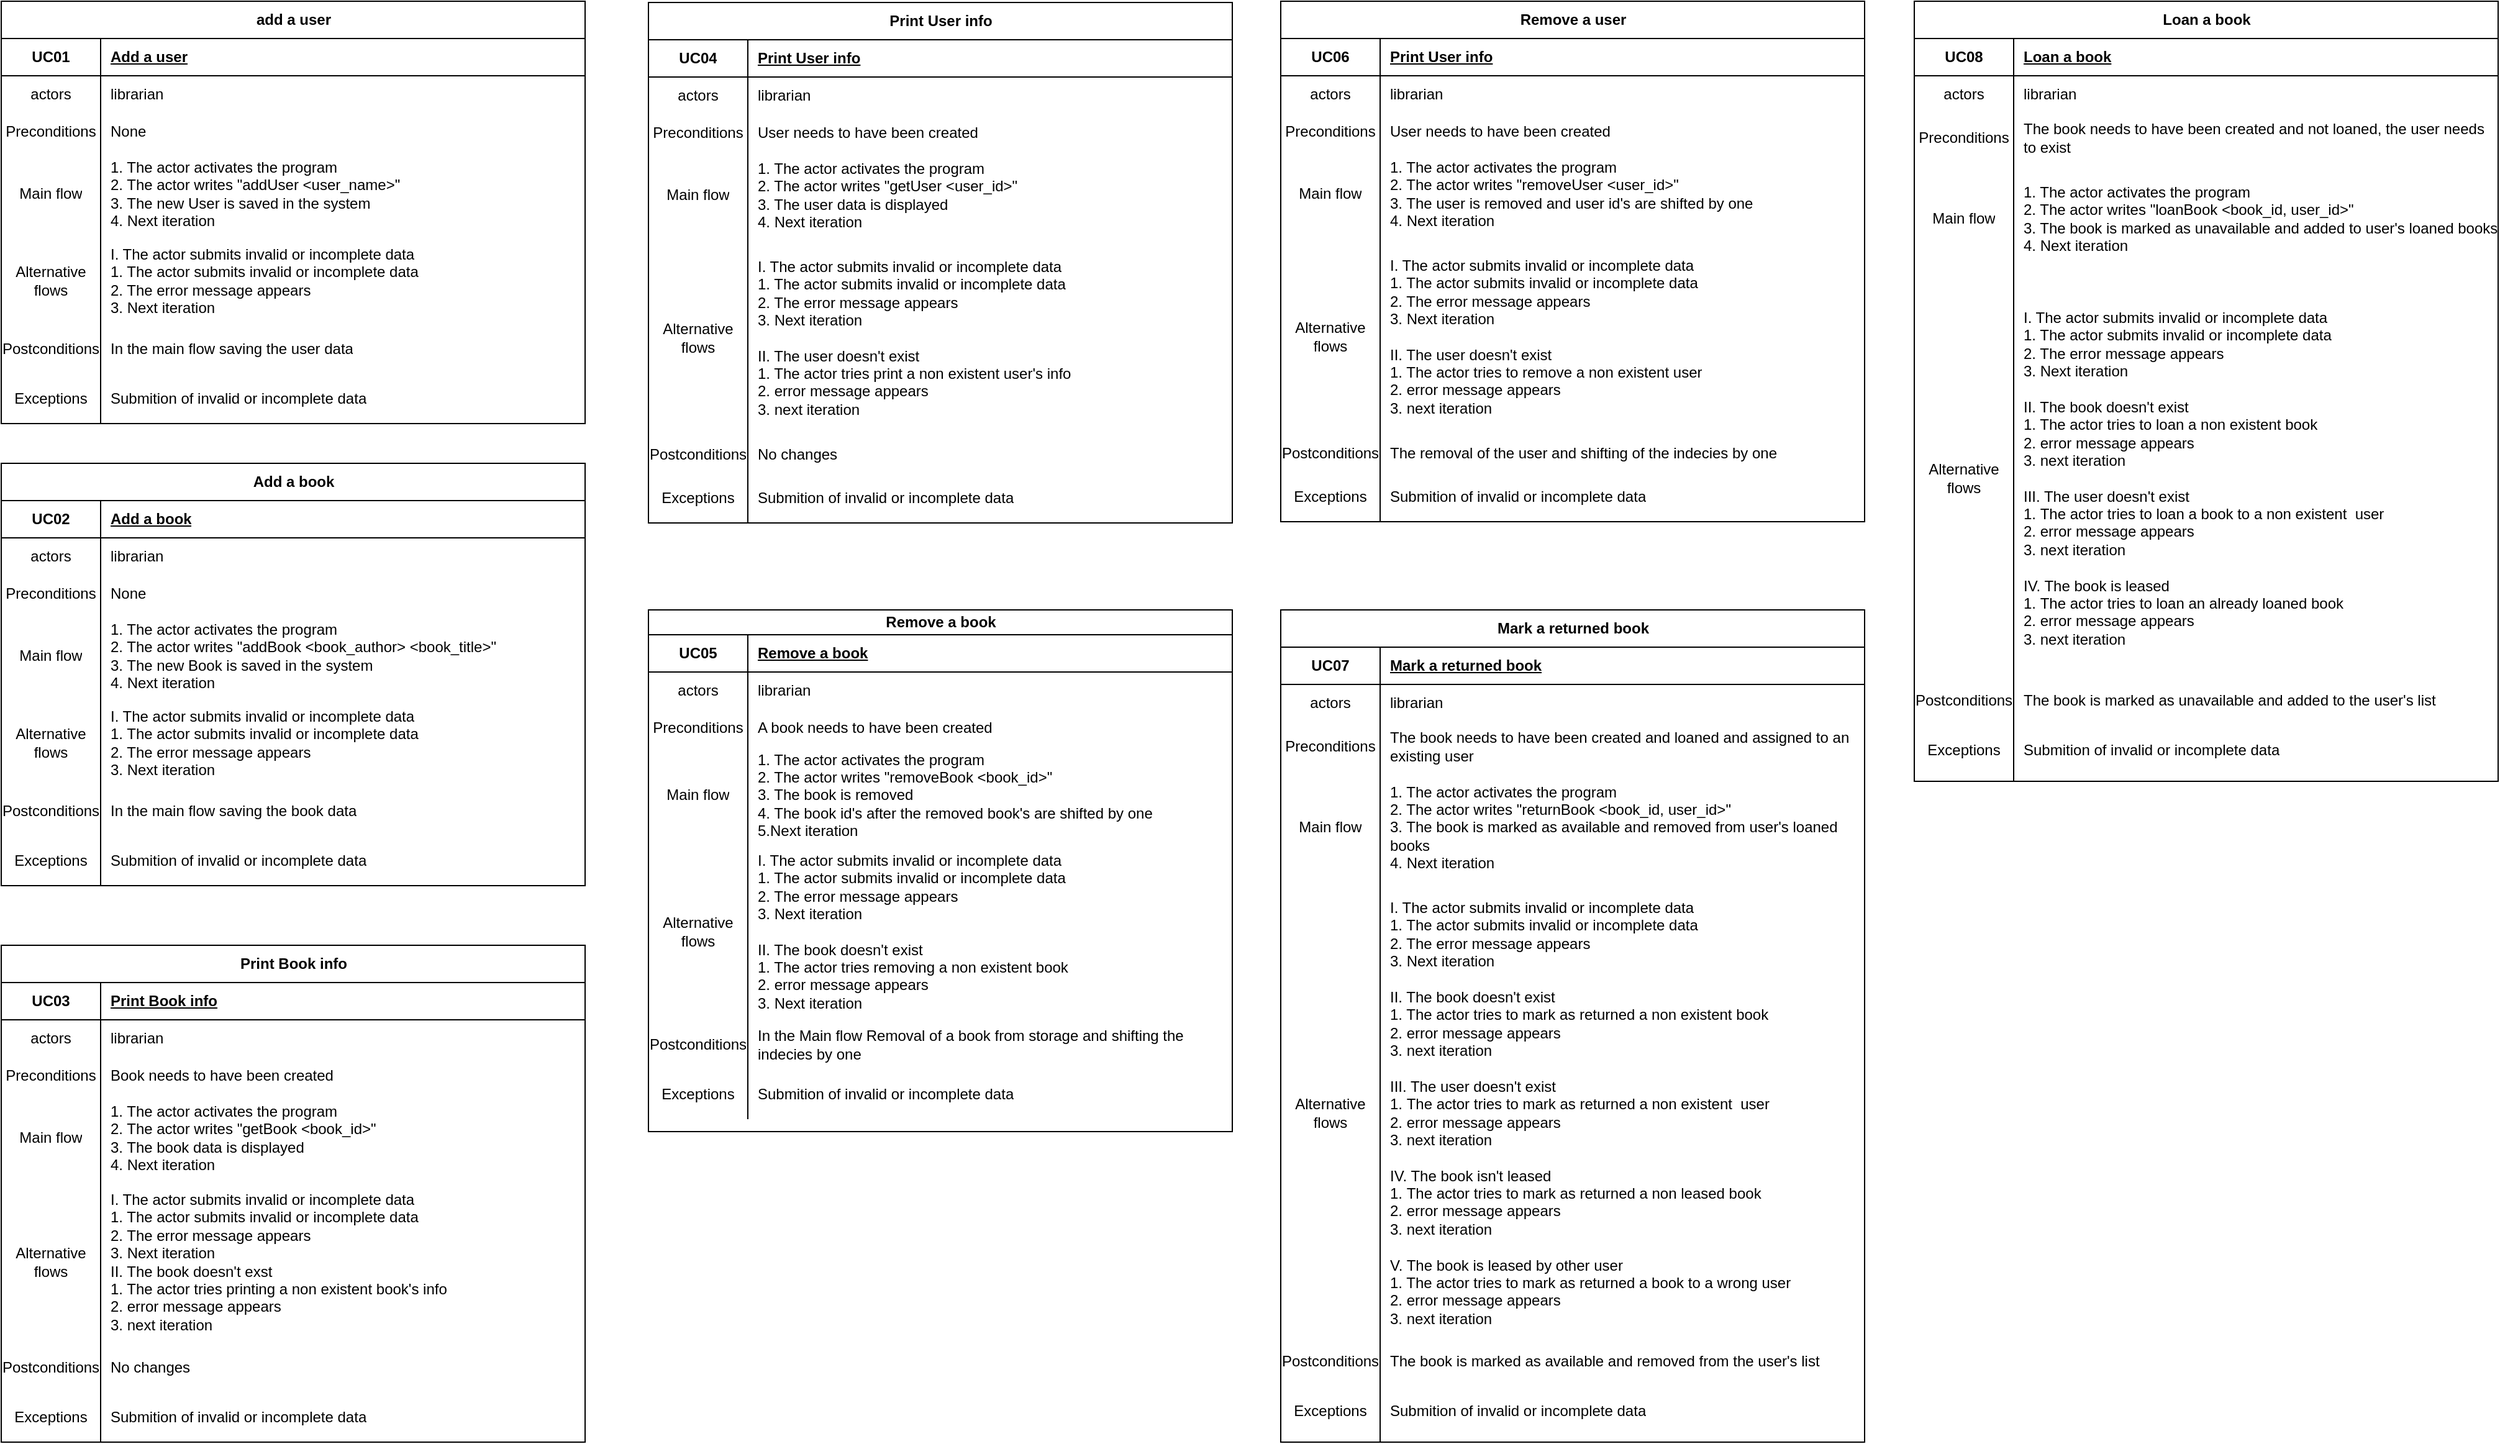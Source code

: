 <mxfile version="24.8.4">
  <diagram name="Strona-1" id="dZ5dVrQwd7zoFNDU2BPB">
    <mxGraphModel dx="1434" dy="828" grid="1" gridSize="10" guides="1" tooltips="1" connect="1" arrows="1" fold="1" page="1" pageScale="1" pageWidth="827" pageHeight="1169" math="0" shadow="0">
      <root>
        <mxCell id="0" />
        <mxCell id="1" parent="0" />
        <mxCell id="3aoIbauwGQhiMYkhEZc1-48" value="add a user" style="shape=table;startSize=30;container=1;collapsible=1;childLayout=tableLayout;fixedRows=1;rowLines=0;fontStyle=1;align=center;resizeLast=1;html=1;" vertex="1" parent="1">
          <mxGeometry x="190" y="10" width="470" height="340" as="geometry" />
        </mxCell>
        <mxCell id="3aoIbauwGQhiMYkhEZc1-49" value="" style="shape=tableRow;horizontal=0;startSize=0;swimlaneHead=0;swimlaneBody=0;fillColor=none;collapsible=0;dropTarget=0;points=[[0,0.5],[1,0.5]];portConstraint=eastwest;top=0;left=0;right=0;bottom=1;" vertex="1" parent="3aoIbauwGQhiMYkhEZc1-48">
          <mxGeometry y="30" width="470" height="30" as="geometry" />
        </mxCell>
        <mxCell id="3aoIbauwGQhiMYkhEZc1-50" value="UC01" style="shape=partialRectangle;connectable=0;fillColor=none;top=0;left=0;bottom=0;right=0;fontStyle=1;overflow=hidden;whiteSpace=wrap;html=1;" vertex="1" parent="3aoIbauwGQhiMYkhEZc1-49">
          <mxGeometry width="80" height="30" as="geometry">
            <mxRectangle width="80" height="30" as="alternateBounds" />
          </mxGeometry>
        </mxCell>
        <mxCell id="3aoIbauwGQhiMYkhEZc1-51" value="Add a user" style="shape=partialRectangle;connectable=0;fillColor=none;top=0;left=0;bottom=0;right=0;align=left;spacingLeft=6;fontStyle=5;overflow=hidden;whiteSpace=wrap;html=1;" vertex="1" parent="3aoIbauwGQhiMYkhEZc1-49">
          <mxGeometry x="80" width="390" height="30" as="geometry">
            <mxRectangle width="390" height="30" as="alternateBounds" />
          </mxGeometry>
        </mxCell>
        <mxCell id="3aoIbauwGQhiMYkhEZc1-52" value="" style="shape=tableRow;horizontal=0;startSize=0;swimlaneHead=0;swimlaneBody=0;fillColor=none;collapsible=0;dropTarget=0;points=[[0,0.5],[1,0.5]];portConstraint=eastwest;top=0;left=0;right=0;bottom=0;" vertex="1" parent="3aoIbauwGQhiMYkhEZc1-48">
          <mxGeometry y="60" width="470" height="30" as="geometry" />
        </mxCell>
        <mxCell id="3aoIbauwGQhiMYkhEZc1-53" value="actors" style="shape=partialRectangle;connectable=0;fillColor=none;top=0;left=0;bottom=0;right=0;editable=1;overflow=hidden;whiteSpace=wrap;html=1;" vertex="1" parent="3aoIbauwGQhiMYkhEZc1-52">
          <mxGeometry width="80" height="30" as="geometry">
            <mxRectangle width="80" height="30" as="alternateBounds" />
          </mxGeometry>
        </mxCell>
        <mxCell id="3aoIbauwGQhiMYkhEZc1-54" value="librarian" style="shape=partialRectangle;connectable=0;fillColor=none;top=0;left=0;bottom=0;right=0;align=left;spacingLeft=6;overflow=hidden;whiteSpace=wrap;html=1;" vertex="1" parent="3aoIbauwGQhiMYkhEZc1-52">
          <mxGeometry x="80" width="390" height="30" as="geometry">
            <mxRectangle width="390" height="30" as="alternateBounds" />
          </mxGeometry>
        </mxCell>
        <mxCell id="3aoIbauwGQhiMYkhEZc1-61" value="" style="shape=tableRow;horizontal=0;startSize=0;swimlaneHead=0;swimlaneBody=0;fillColor=none;collapsible=0;dropTarget=0;points=[[0,0.5],[1,0.5]];portConstraint=eastwest;top=0;left=0;right=0;bottom=0;" vertex="1" parent="3aoIbauwGQhiMYkhEZc1-48">
          <mxGeometry y="90" width="470" height="30" as="geometry" />
        </mxCell>
        <mxCell id="3aoIbauwGQhiMYkhEZc1-62" value="Preconditions" style="shape=partialRectangle;connectable=0;fillColor=none;top=0;left=0;bottom=0;right=0;editable=1;overflow=hidden;whiteSpace=wrap;html=1;" vertex="1" parent="3aoIbauwGQhiMYkhEZc1-61">
          <mxGeometry width="80" height="30" as="geometry">
            <mxRectangle width="80" height="30" as="alternateBounds" />
          </mxGeometry>
        </mxCell>
        <mxCell id="3aoIbauwGQhiMYkhEZc1-63" value="None" style="shape=partialRectangle;connectable=0;fillColor=none;top=0;left=0;bottom=0;right=0;align=left;spacingLeft=6;overflow=hidden;whiteSpace=wrap;html=1;" vertex="1" parent="3aoIbauwGQhiMYkhEZc1-61">
          <mxGeometry x="80" width="390" height="30" as="geometry">
            <mxRectangle width="390" height="30" as="alternateBounds" />
          </mxGeometry>
        </mxCell>
        <mxCell id="3aoIbauwGQhiMYkhEZc1-55" value="" style="shape=tableRow;horizontal=0;startSize=0;swimlaneHead=0;swimlaneBody=0;fillColor=none;collapsible=0;dropTarget=0;points=[[0,0.5],[1,0.5]];portConstraint=eastwest;top=0;left=0;right=0;bottom=0;" vertex="1" parent="3aoIbauwGQhiMYkhEZc1-48">
          <mxGeometry y="120" width="470" height="70" as="geometry" />
        </mxCell>
        <mxCell id="3aoIbauwGQhiMYkhEZc1-56" value="Main flow" style="shape=partialRectangle;connectable=0;fillColor=none;top=0;left=0;bottom=0;right=0;editable=1;overflow=hidden;whiteSpace=wrap;html=1;" vertex="1" parent="3aoIbauwGQhiMYkhEZc1-55">
          <mxGeometry width="80" height="70" as="geometry">
            <mxRectangle width="80" height="70" as="alternateBounds" />
          </mxGeometry>
        </mxCell>
        <mxCell id="3aoIbauwGQhiMYkhEZc1-57" value="1. The actor activates the program&lt;div&gt;2. The actor writes &quot;addUser &amp;lt;user_name&amp;gt;&quot;&lt;/div&gt;&lt;div&gt;3. The new User is saved in the system&lt;/div&gt;&lt;div&gt;4. Next iteration&lt;/div&gt;" style="shape=partialRectangle;connectable=0;fillColor=none;top=0;left=0;bottom=0;right=0;align=left;spacingLeft=6;overflow=hidden;whiteSpace=wrap;html=1;" vertex="1" parent="3aoIbauwGQhiMYkhEZc1-55">
          <mxGeometry x="80" width="390" height="70" as="geometry">
            <mxRectangle width="390" height="70" as="alternateBounds" />
          </mxGeometry>
        </mxCell>
        <mxCell id="3aoIbauwGQhiMYkhEZc1-58" value="" style="shape=tableRow;horizontal=0;startSize=0;swimlaneHead=0;swimlaneBody=0;fillColor=none;collapsible=0;dropTarget=0;points=[[0,0.5],[1,0.5]];portConstraint=eastwest;top=0;left=0;right=0;bottom=0;" vertex="1" parent="3aoIbauwGQhiMYkhEZc1-48">
          <mxGeometry y="190" width="470" height="70" as="geometry" />
        </mxCell>
        <mxCell id="3aoIbauwGQhiMYkhEZc1-59" value="Alternative flows" style="shape=partialRectangle;connectable=0;fillColor=none;top=0;left=0;bottom=0;right=0;editable=1;overflow=hidden;whiteSpace=wrap;html=1;" vertex="1" parent="3aoIbauwGQhiMYkhEZc1-58">
          <mxGeometry width="80" height="70" as="geometry">
            <mxRectangle width="80" height="70" as="alternateBounds" />
          </mxGeometry>
        </mxCell>
        <mxCell id="3aoIbauwGQhiMYkhEZc1-60" value="I. The actor submits invalid or incomplete data&lt;div&gt;1. The actor submits invalid or incomplete data&lt;/div&gt;&lt;div&gt;2. The error message appears&lt;/div&gt;&lt;div&gt;3. Next iteration&lt;/div&gt;" style="shape=partialRectangle;connectable=0;fillColor=none;top=0;left=0;bottom=0;right=0;align=left;spacingLeft=6;overflow=hidden;whiteSpace=wrap;html=1;" vertex="1" parent="3aoIbauwGQhiMYkhEZc1-58">
          <mxGeometry x="80" width="390" height="70" as="geometry">
            <mxRectangle width="390" height="70" as="alternateBounds" />
          </mxGeometry>
        </mxCell>
        <mxCell id="3aoIbauwGQhiMYkhEZc1-64" value="" style="shape=tableRow;horizontal=0;startSize=0;swimlaneHead=0;swimlaneBody=0;fillColor=none;collapsible=0;dropTarget=0;points=[[0,0.5],[1,0.5]];portConstraint=eastwest;top=0;left=0;right=0;bottom=0;" vertex="1" parent="3aoIbauwGQhiMYkhEZc1-48">
          <mxGeometry y="260" width="470" height="40" as="geometry" />
        </mxCell>
        <mxCell id="3aoIbauwGQhiMYkhEZc1-65" value="Postconditions" style="shape=partialRectangle;connectable=0;fillColor=none;top=0;left=0;bottom=0;right=0;editable=1;overflow=hidden;whiteSpace=wrap;html=1;" vertex="1" parent="3aoIbauwGQhiMYkhEZc1-64">
          <mxGeometry width="80" height="40" as="geometry">
            <mxRectangle width="80" height="40" as="alternateBounds" />
          </mxGeometry>
        </mxCell>
        <mxCell id="3aoIbauwGQhiMYkhEZc1-66" value="In the main flow saving the user data" style="shape=partialRectangle;connectable=0;fillColor=none;top=0;left=0;bottom=0;right=0;align=left;spacingLeft=6;overflow=hidden;whiteSpace=wrap;html=1;" vertex="1" parent="3aoIbauwGQhiMYkhEZc1-64">
          <mxGeometry x="80" width="390" height="40" as="geometry">
            <mxRectangle width="390" height="40" as="alternateBounds" />
          </mxGeometry>
        </mxCell>
        <mxCell id="3aoIbauwGQhiMYkhEZc1-67" value="" style="shape=tableRow;horizontal=0;startSize=0;swimlaneHead=0;swimlaneBody=0;fillColor=none;collapsible=0;dropTarget=0;points=[[0,0.5],[1,0.5]];portConstraint=eastwest;top=0;left=0;right=0;bottom=0;" vertex="1" parent="3aoIbauwGQhiMYkhEZc1-48">
          <mxGeometry y="300" width="470" height="40" as="geometry" />
        </mxCell>
        <mxCell id="3aoIbauwGQhiMYkhEZc1-68" value="Exceptions" style="shape=partialRectangle;connectable=0;fillColor=none;top=0;left=0;bottom=0;right=0;editable=1;overflow=hidden;whiteSpace=wrap;html=1;" vertex="1" parent="3aoIbauwGQhiMYkhEZc1-67">
          <mxGeometry width="80" height="40" as="geometry">
            <mxRectangle width="80" height="40" as="alternateBounds" />
          </mxGeometry>
        </mxCell>
        <mxCell id="3aoIbauwGQhiMYkhEZc1-69" value="Submition of invalid or incomplete data" style="shape=partialRectangle;connectable=0;fillColor=none;top=0;left=0;bottom=0;right=0;align=left;spacingLeft=6;overflow=hidden;whiteSpace=wrap;html=1;" vertex="1" parent="3aoIbauwGQhiMYkhEZc1-67">
          <mxGeometry x="80" width="390" height="40" as="geometry">
            <mxRectangle width="390" height="40" as="alternateBounds" />
          </mxGeometry>
        </mxCell>
        <mxCell id="3aoIbauwGQhiMYkhEZc1-70" value="Add a book" style="shape=table;startSize=30;container=1;collapsible=1;childLayout=tableLayout;fixedRows=1;rowLines=0;fontStyle=1;align=center;resizeLast=1;html=1;" vertex="1" parent="1">
          <mxGeometry x="190" y="382" width="470" height="340" as="geometry" />
        </mxCell>
        <mxCell id="3aoIbauwGQhiMYkhEZc1-71" value="" style="shape=tableRow;horizontal=0;startSize=0;swimlaneHead=0;swimlaneBody=0;fillColor=none;collapsible=0;dropTarget=0;points=[[0,0.5],[1,0.5]];portConstraint=eastwest;top=0;left=0;right=0;bottom=1;" vertex="1" parent="3aoIbauwGQhiMYkhEZc1-70">
          <mxGeometry y="30" width="470" height="30" as="geometry" />
        </mxCell>
        <mxCell id="3aoIbauwGQhiMYkhEZc1-72" value="UC02" style="shape=partialRectangle;connectable=0;fillColor=none;top=0;left=0;bottom=0;right=0;fontStyle=1;overflow=hidden;whiteSpace=wrap;html=1;" vertex="1" parent="3aoIbauwGQhiMYkhEZc1-71">
          <mxGeometry width="80" height="30" as="geometry">
            <mxRectangle width="80" height="30" as="alternateBounds" />
          </mxGeometry>
        </mxCell>
        <mxCell id="3aoIbauwGQhiMYkhEZc1-73" value="Add a book" style="shape=partialRectangle;connectable=0;fillColor=none;top=0;left=0;bottom=0;right=0;align=left;spacingLeft=6;fontStyle=5;overflow=hidden;whiteSpace=wrap;html=1;" vertex="1" parent="3aoIbauwGQhiMYkhEZc1-71">
          <mxGeometry x="80" width="390" height="30" as="geometry">
            <mxRectangle width="390" height="30" as="alternateBounds" />
          </mxGeometry>
        </mxCell>
        <mxCell id="3aoIbauwGQhiMYkhEZc1-74" value="" style="shape=tableRow;horizontal=0;startSize=0;swimlaneHead=0;swimlaneBody=0;fillColor=none;collapsible=0;dropTarget=0;points=[[0,0.5],[1,0.5]];portConstraint=eastwest;top=0;left=0;right=0;bottom=0;" vertex="1" parent="3aoIbauwGQhiMYkhEZc1-70">
          <mxGeometry y="60" width="470" height="30" as="geometry" />
        </mxCell>
        <mxCell id="3aoIbauwGQhiMYkhEZc1-75" value="actors" style="shape=partialRectangle;connectable=0;fillColor=none;top=0;left=0;bottom=0;right=0;editable=1;overflow=hidden;whiteSpace=wrap;html=1;" vertex="1" parent="3aoIbauwGQhiMYkhEZc1-74">
          <mxGeometry width="80" height="30" as="geometry">
            <mxRectangle width="80" height="30" as="alternateBounds" />
          </mxGeometry>
        </mxCell>
        <mxCell id="3aoIbauwGQhiMYkhEZc1-76" value="librarian" style="shape=partialRectangle;connectable=0;fillColor=none;top=0;left=0;bottom=0;right=0;align=left;spacingLeft=6;overflow=hidden;whiteSpace=wrap;html=1;" vertex="1" parent="3aoIbauwGQhiMYkhEZc1-74">
          <mxGeometry x="80" width="390" height="30" as="geometry">
            <mxRectangle width="390" height="30" as="alternateBounds" />
          </mxGeometry>
        </mxCell>
        <mxCell id="3aoIbauwGQhiMYkhEZc1-77" value="" style="shape=tableRow;horizontal=0;startSize=0;swimlaneHead=0;swimlaneBody=0;fillColor=none;collapsible=0;dropTarget=0;points=[[0,0.5],[1,0.5]];portConstraint=eastwest;top=0;left=0;right=0;bottom=0;" vertex="1" parent="3aoIbauwGQhiMYkhEZc1-70">
          <mxGeometry y="90" width="470" height="30" as="geometry" />
        </mxCell>
        <mxCell id="3aoIbauwGQhiMYkhEZc1-78" value="Preconditions" style="shape=partialRectangle;connectable=0;fillColor=none;top=0;left=0;bottom=0;right=0;editable=1;overflow=hidden;whiteSpace=wrap;html=1;" vertex="1" parent="3aoIbauwGQhiMYkhEZc1-77">
          <mxGeometry width="80" height="30" as="geometry">
            <mxRectangle width="80" height="30" as="alternateBounds" />
          </mxGeometry>
        </mxCell>
        <mxCell id="3aoIbauwGQhiMYkhEZc1-79" value="None" style="shape=partialRectangle;connectable=0;fillColor=none;top=0;left=0;bottom=0;right=0;align=left;spacingLeft=6;overflow=hidden;whiteSpace=wrap;html=1;" vertex="1" parent="3aoIbauwGQhiMYkhEZc1-77">
          <mxGeometry x="80" width="390" height="30" as="geometry">
            <mxRectangle width="390" height="30" as="alternateBounds" />
          </mxGeometry>
        </mxCell>
        <mxCell id="3aoIbauwGQhiMYkhEZc1-80" value="" style="shape=tableRow;horizontal=0;startSize=0;swimlaneHead=0;swimlaneBody=0;fillColor=none;collapsible=0;dropTarget=0;points=[[0,0.5],[1,0.5]];portConstraint=eastwest;top=0;left=0;right=0;bottom=0;" vertex="1" parent="3aoIbauwGQhiMYkhEZc1-70">
          <mxGeometry y="120" width="470" height="70" as="geometry" />
        </mxCell>
        <mxCell id="3aoIbauwGQhiMYkhEZc1-81" value="Main flow" style="shape=partialRectangle;connectable=0;fillColor=none;top=0;left=0;bottom=0;right=0;editable=1;overflow=hidden;whiteSpace=wrap;html=1;" vertex="1" parent="3aoIbauwGQhiMYkhEZc1-80">
          <mxGeometry width="80" height="70" as="geometry">
            <mxRectangle width="80" height="70" as="alternateBounds" />
          </mxGeometry>
        </mxCell>
        <mxCell id="3aoIbauwGQhiMYkhEZc1-82" value="1. The actor activates the program&lt;div&gt;2. The actor writes &quot;addBook &amp;lt;book_author&amp;gt; &amp;lt;book_title&amp;gt;&quot;&lt;/div&gt;&lt;div&gt;3. The new Book is saved in the system&lt;/div&gt;&lt;div&gt;4. Next iteration&lt;/div&gt;" style="shape=partialRectangle;connectable=0;fillColor=none;top=0;left=0;bottom=0;right=0;align=left;spacingLeft=6;overflow=hidden;whiteSpace=wrap;html=1;" vertex="1" parent="3aoIbauwGQhiMYkhEZc1-80">
          <mxGeometry x="80" width="390" height="70" as="geometry">
            <mxRectangle width="390" height="70" as="alternateBounds" />
          </mxGeometry>
        </mxCell>
        <mxCell id="3aoIbauwGQhiMYkhEZc1-83" value="" style="shape=tableRow;horizontal=0;startSize=0;swimlaneHead=0;swimlaneBody=0;fillColor=none;collapsible=0;dropTarget=0;points=[[0,0.5],[1,0.5]];portConstraint=eastwest;top=0;left=0;right=0;bottom=0;" vertex="1" parent="3aoIbauwGQhiMYkhEZc1-70">
          <mxGeometry y="190" width="470" height="70" as="geometry" />
        </mxCell>
        <mxCell id="3aoIbauwGQhiMYkhEZc1-84" value="Alternative flows" style="shape=partialRectangle;connectable=0;fillColor=none;top=0;left=0;bottom=0;right=0;editable=1;overflow=hidden;whiteSpace=wrap;html=1;" vertex="1" parent="3aoIbauwGQhiMYkhEZc1-83">
          <mxGeometry width="80" height="70" as="geometry">
            <mxRectangle width="80" height="70" as="alternateBounds" />
          </mxGeometry>
        </mxCell>
        <mxCell id="3aoIbauwGQhiMYkhEZc1-85" value="I. The actor submits invalid or incomplete data&lt;div&gt;1. The actor submits invalid or incomplete data&lt;/div&gt;&lt;div&gt;2. The error message appears&lt;/div&gt;&lt;div&gt;3. Next iteration&lt;/div&gt;" style="shape=partialRectangle;connectable=0;fillColor=none;top=0;left=0;bottom=0;right=0;align=left;spacingLeft=6;overflow=hidden;whiteSpace=wrap;html=1;" vertex="1" parent="3aoIbauwGQhiMYkhEZc1-83">
          <mxGeometry x="80" width="390" height="70" as="geometry">
            <mxRectangle width="390" height="70" as="alternateBounds" />
          </mxGeometry>
        </mxCell>
        <mxCell id="3aoIbauwGQhiMYkhEZc1-86" value="" style="shape=tableRow;horizontal=0;startSize=0;swimlaneHead=0;swimlaneBody=0;fillColor=none;collapsible=0;dropTarget=0;points=[[0,0.5],[1,0.5]];portConstraint=eastwest;top=0;left=0;right=0;bottom=0;" vertex="1" parent="3aoIbauwGQhiMYkhEZc1-70">
          <mxGeometry y="260" width="470" height="40" as="geometry" />
        </mxCell>
        <mxCell id="3aoIbauwGQhiMYkhEZc1-87" value="Postconditions" style="shape=partialRectangle;connectable=0;fillColor=none;top=0;left=0;bottom=0;right=0;editable=1;overflow=hidden;whiteSpace=wrap;html=1;" vertex="1" parent="3aoIbauwGQhiMYkhEZc1-86">
          <mxGeometry width="80" height="40" as="geometry">
            <mxRectangle width="80" height="40" as="alternateBounds" />
          </mxGeometry>
        </mxCell>
        <mxCell id="3aoIbauwGQhiMYkhEZc1-88" value="In the main flow saving the book data" style="shape=partialRectangle;connectable=0;fillColor=none;top=0;left=0;bottom=0;right=0;align=left;spacingLeft=6;overflow=hidden;whiteSpace=wrap;html=1;" vertex="1" parent="3aoIbauwGQhiMYkhEZc1-86">
          <mxGeometry x="80" width="390" height="40" as="geometry">
            <mxRectangle width="390" height="40" as="alternateBounds" />
          </mxGeometry>
        </mxCell>
        <mxCell id="3aoIbauwGQhiMYkhEZc1-89" value="" style="shape=tableRow;horizontal=0;startSize=0;swimlaneHead=0;swimlaneBody=0;fillColor=none;collapsible=0;dropTarget=0;points=[[0,0.5],[1,0.5]];portConstraint=eastwest;top=0;left=0;right=0;bottom=0;" vertex="1" parent="3aoIbauwGQhiMYkhEZc1-70">
          <mxGeometry y="300" width="470" height="40" as="geometry" />
        </mxCell>
        <mxCell id="3aoIbauwGQhiMYkhEZc1-90" value="Exceptions" style="shape=partialRectangle;connectable=0;fillColor=none;top=0;left=0;bottom=0;right=0;editable=1;overflow=hidden;whiteSpace=wrap;html=1;" vertex="1" parent="3aoIbauwGQhiMYkhEZc1-89">
          <mxGeometry width="80" height="40" as="geometry">
            <mxRectangle width="80" height="40" as="alternateBounds" />
          </mxGeometry>
        </mxCell>
        <mxCell id="3aoIbauwGQhiMYkhEZc1-91" value="Submition of invalid or incomplete data" style="shape=partialRectangle;connectable=0;fillColor=none;top=0;left=0;bottom=0;right=0;align=left;spacingLeft=6;overflow=hidden;whiteSpace=wrap;html=1;" vertex="1" parent="3aoIbauwGQhiMYkhEZc1-89">
          <mxGeometry x="80" width="390" height="40" as="geometry">
            <mxRectangle width="390" height="40" as="alternateBounds" />
          </mxGeometry>
        </mxCell>
        <mxCell id="3aoIbauwGQhiMYkhEZc1-114" value="Print Book info" style="shape=table;startSize=30;container=1;collapsible=1;childLayout=tableLayout;fixedRows=1;rowLines=0;fontStyle=1;align=center;resizeLast=1;html=1;" vertex="1" parent="1">
          <mxGeometry x="190" y="770" width="470" height="400" as="geometry" />
        </mxCell>
        <mxCell id="3aoIbauwGQhiMYkhEZc1-115" value="" style="shape=tableRow;horizontal=0;startSize=0;swimlaneHead=0;swimlaneBody=0;fillColor=none;collapsible=0;dropTarget=0;points=[[0,0.5],[1,0.5]];portConstraint=eastwest;top=0;left=0;right=0;bottom=1;" vertex="1" parent="3aoIbauwGQhiMYkhEZc1-114">
          <mxGeometry y="30" width="470" height="30" as="geometry" />
        </mxCell>
        <mxCell id="3aoIbauwGQhiMYkhEZc1-116" value="UC03" style="shape=partialRectangle;connectable=0;fillColor=none;top=0;left=0;bottom=0;right=0;fontStyle=1;overflow=hidden;whiteSpace=wrap;html=1;" vertex="1" parent="3aoIbauwGQhiMYkhEZc1-115">
          <mxGeometry width="80" height="30" as="geometry">
            <mxRectangle width="80" height="30" as="alternateBounds" />
          </mxGeometry>
        </mxCell>
        <mxCell id="3aoIbauwGQhiMYkhEZc1-117" value="Print Book info" style="shape=partialRectangle;connectable=0;fillColor=none;top=0;left=0;bottom=0;right=0;align=left;spacingLeft=6;fontStyle=5;overflow=hidden;whiteSpace=wrap;html=1;" vertex="1" parent="3aoIbauwGQhiMYkhEZc1-115">
          <mxGeometry x="80" width="390" height="30" as="geometry">
            <mxRectangle width="390" height="30" as="alternateBounds" />
          </mxGeometry>
        </mxCell>
        <mxCell id="3aoIbauwGQhiMYkhEZc1-118" value="" style="shape=tableRow;horizontal=0;startSize=0;swimlaneHead=0;swimlaneBody=0;fillColor=none;collapsible=0;dropTarget=0;points=[[0,0.5],[1,0.5]];portConstraint=eastwest;top=0;left=0;right=0;bottom=0;" vertex="1" parent="3aoIbauwGQhiMYkhEZc1-114">
          <mxGeometry y="60" width="470" height="30" as="geometry" />
        </mxCell>
        <mxCell id="3aoIbauwGQhiMYkhEZc1-119" value="actors" style="shape=partialRectangle;connectable=0;fillColor=none;top=0;left=0;bottom=0;right=0;editable=1;overflow=hidden;whiteSpace=wrap;html=1;" vertex="1" parent="3aoIbauwGQhiMYkhEZc1-118">
          <mxGeometry width="80" height="30" as="geometry">
            <mxRectangle width="80" height="30" as="alternateBounds" />
          </mxGeometry>
        </mxCell>
        <mxCell id="3aoIbauwGQhiMYkhEZc1-120" value="librarian" style="shape=partialRectangle;connectable=0;fillColor=none;top=0;left=0;bottom=0;right=0;align=left;spacingLeft=6;overflow=hidden;whiteSpace=wrap;html=1;" vertex="1" parent="3aoIbauwGQhiMYkhEZc1-118">
          <mxGeometry x="80" width="390" height="30" as="geometry">
            <mxRectangle width="390" height="30" as="alternateBounds" />
          </mxGeometry>
        </mxCell>
        <mxCell id="3aoIbauwGQhiMYkhEZc1-121" value="" style="shape=tableRow;horizontal=0;startSize=0;swimlaneHead=0;swimlaneBody=0;fillColor=none;collapsible=0;dropTarget=0;points=[[0,0.5],[1,0.5]];portConstraint=eastwest;top=0;left=0;right=0;bottom=0;" vertex="1" parent="3aoIbauwGQhiMYkhEZc1-114">
          <mxGeometry y="90" width="470" height="30" as="geometry" />
        </mxCell>
        <mxCell id="3aoIbauwGQhiMYkhEZc1-122" value="Preconditions" style="shape=partialRectangle;connectable=0;fillColor=none;top=0;left=0;bottom=0;right=0;editable=1;overflow=hidden;whiteSpace=wrap;html=1;" vertex="1" parent="3aoIbauwGQhiMYkhEZc1-121">
          <mxGeometry width="80" height="30" as="geometry">
            <mxRectangle width="80" height="30" as="alternateBounds" />
          </mxGeometry>
        </mxCell>
        <mxCell id="3aoIbauwGQhiMYkhEZc1-123" value="Book needs to have been created" style="shape=partialRectangle;connectable=0;fillColor=none;top=0;left=0;bottom=0;right=0;align=left;spacingLeft=6;overflow=hidden;whiteSpace=wrap;html=1;" vertex="1" parent="3aoIbauwGQhiMYkhEZc1-121">
          <mxGeometry x="80" width="390" height="30" as="geometry">
            <mxRectangle width="390" height="30" as="alternateBounds" />
          </mxGeometry>
        </mxCell>
        <mxCell id="3aoIbauwGQhiMYkhEZc1-124" value="" style="shape=tableRow;horizontal=0;startSize=0;swimlaneHead=0;swimlaneBody=0;fillColor=none;collapsible=0;dropTarget=0;points=[[0,0.5],[1,0.5]];portConstraint=eastwest;top=0;left=0;right=0;bottom=0;" vertex="1" parent="3aoIbauwGQhiMYkhEZc1-114">
          <mxGeometry y="120" width="470" height="70" as="geometry" />
        </mxCell>
        <mxCell id="3aoIbauwGQhiMYkhEZc1-125" value="Main flow" style="shape=partialRectangle;connectable=0;fillColor=none;top=0;left=0;bottom=0;right=0;editable=1;overflow=hidden;whiteSpace=wrap;html=1;" vertex="1" parent="3aoIbauwGQhiMYkhEZc1-124">
          <mxGeometry width="80" height="70" as="geometry">
            <mxRectangle width="80" height="70" as="alternateBounds" />
          </mxGeometry>
        </mxCell>
        <mxCell id="3aoIbauwGQhiMYkhEZc1-126" value="1. The actor activates the program&lt;div&gt;2. The actor writes &quot;getBook &amp;lt;book_id&amp;gt;&quot;&lt;/div&gt;&lt;div&gt;3. The book data is displayed&lt;/div&gt;&lt;div&gt;4. Next iteration&lt;/div&gt;" style="shape=partialRectangle;connectable=0;fillColor=none;top=0;left=0;bottom=0;right=0;align=left;spacingLeft=6;overflow=hidden;whiteSpace=wrap;html=1;" vertex="1" parent="3aoIbauwGQhiMYkhEZc1-124">
          <mxGeometry x="80" width="390" height="70" as="geometry">
            <mxRectangle width="390" height="70" as="alternateBounds" />
          </mxGeometry>
        </mxCell>
        <mxCell id="3aoIbauwGQhiMYkhEZc1-127" value="" style="shape=tableRow;horizontal=0;startSize=0;swimlaneHead=0;swimlaneBody=0;fillColor=none;collapsible=0;dropTarget=0;points=[[0,0.5],[1,0.5]];portConstraint=eastwest;top=0;left=0;right=0;bottom=0;" vertex="1" parent="3aoIbauwGQhiMYkhEZc1-114">
          <mxGeometry y="190" width="470" height="130" as="geometry" />
        </mxCell>
        <mxCell id="3aoIbauwGQhiMYkhEZc1-128" value="Alternative flows" style="shape=partialRectangle;connectable=0;fillColor=none;top=0;left=0;bottom=0;right=0;editable=1;overflow=hidden;whiteSpace=wrap;html=1;" vertex="1" parent="3aoIbauwGQhiMYkhEZc1-127">
          <mxGeometry width="80" height="130" as="geometry">
            <mxRectangle width="80" height="130" as="alternateBounds" />
          </mxGeometry>
        </mxCell>
        <mxCell id="3aoIbauwGQhiMYkhEZc1-129" value="I. The actor submits invalid or incomplete data&lt;div&gt;1. The actor submits invalid or incomplete data&lt;/div&gt;&lt;div&gt;2. The error message appears&lt;/div&gt;&lt;div&gt;3. Next iteration&lt;/div&gt;&lt;div&gt;II. The book doesn&#39;t exst&lt;/div&gt;&lt;div&gt;1. The actor tries printing a non existent book&#39;s info&lt;/div&gt;&lt;div&gt;2. error message appears&lt;/div&gt;&lt;div&gt;3. next iteration&lt;/div&gt;" style="shape=partialRectangle;connectable=0;fillColor=none;top=0;left=0;bottom=0;right=0;align=left;spacingLeft=6;overflow=hidden;whiteSpace=wrap;html=1;" vertex="1" parent="3aoIbauwGQhiMYkhEZc1-127">
          <mxGeometry x="80" width="390" height="130" as="geometry">
            <mxRectangle width="390" height="130" as="alternateBounds" />
          </mxGeometry>
        </mxCell>
        <mxCell id="3aoIbauwGQhiMYkhEZc1-130" value="" style="shape=tableRow;horizontal=0;startSize=0;swimlaneHead=0;swimlaneBody=0;fillColor=none;collapsible=0;dropTarget=0;points=[[0,0.5],[1,0.5]];portConstraint=eastwest;top=0;left=0;right=0;bottom=0;" vertex="1" parent="3aoIbauwGQhiMYkhEZc1-114">
          <mxGeometry y="320" width="470" height="40" as="geometry" />
        </mxCell>
        <mxCell id="3aoIbauwGQhiMYkhEZc1-131" value="Postconditions" style="shape=partialRectangle;connectable=0;fillColor=none;top=0;left=0;bottom=0;right=0;editable=1;overflow=hidden;whiteSpace=wrap;html=1;" vertex="1" parent="3aoIbauwGQhiMYkhEZc1-130">
          <mxGeometry width="80" height="40" as="geometry">
            <mxRectangle width="80" height="40" as="alternateBounds" />
          </mxGeometry>
        </mxCell>
        <mxCell id="3aoIbauwGQhiMYkhEZc1-132" value="No changes" style="shape=partialRectangle;connectable=0;fillColor=none;top=0;left=0;bottom=0;right=0;align=left;spacingLeft=6;overflow=hidden;whiteSpace=wrap;html=1;" vertex="1" parent="3aoIbauwGQhiMYkhEZc1-130">
          <mxGeometry x="80" width="390" height="40" as="geometry">
            <mxRectangle width="390" height="40" as="alternateBounds" />
          </mxGeometry>
        </mxCell>
        <mxCell id="3aoIbauwGQhiMYkhEZc1-133" value="" style="shape=tableRow;horizontal=0;startSize=0;swimlaneHead=0;swimlaneBody=0;fillColor=none;collapsible=0;dropTarget=0;points=[[0,0.5],[1,0.5]];portConstraint=eastwest;top=0;left=0;right=0;bottom=0;" vertex="1" parent="3aoIbauwGQhiMYkhEZc1-114">
          <mxGeometry y="360" width="470" height="40" as="geometry" />
        </mxCell>
        <mxCell id="3aoIbauwGQhiMYkhEZc1-134" value="Exceptions" style="shape=partialRectangle;connectable=0;fillColor=none;top=0;left=0;bottom=0;right=0;editable=1;overflow=hidden;whiteSpace=wrap;html=1;" vertex="1" parent="3aoIbauwGQhiMYkhEZc1-133">
          <mxGeometry width="80" height="40" as="geometry">
            <mxRectangle width="80" height="40" as="alternateBounds" />
          </mxGeometry>
        </mxCell>
        <mxCell id="3aoIbauwGQhiMYkhEZc1-135" value="Submition of invalid or incomplete data" style="shape=partialRectangle;connectable=0;fillColor=none;top=0;left=0;bottom=0;right=0;align=left;spacingLeft=6;overflow=hidden;whiteSpace=wrap;html=1;" vertex="1" parent="3aoIbauwGQhiMYkhEZc1-133">
          <mxGeometry x="80" width="390" height="40" as="geometry">
            <mxRectangle width="390" height="40" as="alternateBounds" />
          </mxGeometry>
        </mxCell>
        <mxCell id="3aoIbauwGQhiMYkhEZc1-136" value="Print User info" style="shape=table;startSize=30;container=1;collapsible=1;childLayout=tableLayout;fixedRows=1;rowLines=0;fontStyle=1;align=center;resizeLast=1;html=1;" vertex="1" parent="1">
          <mxGeometry x="711" y="11" width="470" height="419" as="geometry" />
        </mxCell>
        <mxCell id="3aoIbauwGQhiMYkhEZc1-137" value="" style="shape=tableRow;horizontal=0;startSize=0;swimlaneHead=0;swimlaneBody=0;fillColor=none;collapsible=0;dropTarget=0;points=[[0,0.5],[1,0.5]];portConstraint=eastwest;top=0;left=0;right=0;bottom=1;" vertex="1" parent="3aoIbauwGQhiMYkhEZc1-136">
          <mxGeometry y="30" width="470" height="30" as="geometry" />
        </mxCell>
        <mxCell id="3aoIbauwGQhiMYkhEZc1-138" value="UC04" style="shape=partialRectangle;connectable=0;fillColor=none;top=0;left=0;bottom=0;right=0;fontStyle=1;overflow=hidden;whiteSpace=wrap;html=1;" vertex="1" parent="3aoIbauwGQhiMYkhEZc1-137">
          <mxGeometry width="80" height="30" as="geometry">
            <mxRectangle width="80" height="30" as="alternateBounds" />
          </mxGeometry>
        </mxCell>
        <mxCell id="3aoIbauwGQhiMYkhEZc1-139" value="Print User info" style="shape=partialRectangle;connectable=0;fillColor=none;top=0;left=0;bottom=0;right=0;align=left;spacingLeft=6;fontStyle=5;overflow=hidden;whiteSpace=wrap;html=1;" vertex="1" parent="3aoIbauwGQhiMYkhEZc1-137">
          <mxGeometry x="80" width="390" height="30" as="geometry">
            <mxRectangle width="390" height="30" as="alternateBounds" />
          </mxGeometry>
        </mxCell>
        <mxCell id="3aoIbauwGQhiMYkhEZc1-140" value="" style="shape=tableRow;horizontal=0;startSize=0;swimlaneHead=0;swimlaneBody=0;fillColor=none;collapsible=0;dropTarget=0;points=[[0,0.5],[1,0.5]];portConstraint=eastwest;top=0;left=0;right=0;bottom=0;" vertex="1" parent="3aoIbauwGQhiMYkhEZc1-136">
          <mxGeometry y="60" width="470" height="30" as="geometry" />
        </mxCell>
        <mxCell id="3aoIbauwGQhiMYkhEZc1-141" value="actors" style="shape=partialRectangle;connectable=0;fillColor=none;top=0;left=0;bottom=0;right=0;editable=1;overflow=hidden;whiteSpace=wrap;html=1;" vertex="1" parent="3aoIbauwGQhiMYkhEZc1-140">
          <mxGeometry width="80" height="30" as="geometry">
            <mxRectangle width="80" height="30" as="alternateBounds" />
          </mxGeometry>
        </mxCell>
        <mxCell id="3aoIbauwGQhiMYkhEZc1-142" value="librarian" style="shape=partialRectangle;connectable=0;fillColor=none;top=0;left=0;bottom=0;right=0;align=left;spacingLeft=6;overflow=hidden;whiteSpace=wrap;html=1;" vertex="1" parent="3aoIbauwGQhiMYkhEZc1-140">
          <mxGeometry x="80" width="390" height="30" as="geometry">
            <mxRectangle width="390" height="30" as="alternateBounds" />
          </mxGeometry>
        </mxCell>
        <mxCell id="3aoIbauwGQhiMYkhEZc1-143" value="" style="shape=tableRow;horizontal=0;startSize=0;swimlaneHead=0;swimlaneBody=0;fillColor=none;collapsible=0;dropTarget=0;points=[[0,0.5],[1,0.5]];portConstraint=eastwest;top=0;left=0;right=0;bottom=0;" vertex="1" parent="3aoIbauwGQhiMYkhEZc1-136">
          <mxGeometry y="90" width="470" height="30" as="geometry" />
        </mxCell>
        <mxCell id="3aoIbauwGQhiMYkhEZc1-144" value="Preconditions" style="shape=partialRectangle;connectable=0;fillColor=none;top=0;left=0;bottom=0;right=0;editable=1;overflow=hidden;whiteSpace=wrap;html=1;" vertex="1" parent="3aoIbauwGQhiMYkhEZc1-143">
          <mxGeometry width="80" height="30" as="geometry">
            <mxRectangle width="80" height="30" as="alternateBounds" />
          </mxGeometry>
        </mxCell>
        <mxCell id="3aoIbauwGQhiMYkhEZc1-145" value="User needs to have been created" style="shape=partialRectangle;connectable=0;fillColor=none;top=0;left=0;bottom=0;right=0;align=left;spacingLeft=6;overflow=hidden;whiteSpace=wrap;html=1;" vertex="1" parent="3aoIbauwGQhiMYkhEZc1-143">
          <mxGeometry x="80" width="390" height="30" as="geometry">
            <mxRectangle width="390" height="30" as="alternateBounds" />
          </mxGeometry>
        </mxCell>
        <mxCell id="3aoIbauwGQhiMYkhEZc1-146" value="" style="shape=tableRow;horizontal=0;startSize=0;swimlaneHead=0;swimlaneBody=0;fillColor=none;collapsible=0;dropTarget=0;points=[[0,0.5],[1,0.5]];portConstraint=eastwest;top=0;left=0;right=0;bottom=0;" vertex="1" parent="3aoIbauwGQhiMYkhEZc1-136">
          <mxGeometry y="120" width="470" height="70" as="geometry" />
        </mxCell>
        <mxCell id="3aoIbauwGQhiMYkhEZc1-147" value="Main flow" style="shape=partialRectangle;connectable=0;fillColor=none;top=0;left=0;bottom=0;right=0;editable=1;overflow=hidden;whiteSpace=wrap;html=1;" vertex="1" parent="3aoIbauwGQhiMYkhEZc1-146">
          <mxGeometry width="80" height="70" as="geometry">
            <mxRectangle width="80" height="70" as="alternateBounds" />
          </mxGeometry>
        </mxCell>
        <mxCell id="3aoIbauwGQhiMYkhEZc1-148" value="1. The actor activates the program&lt;div&gt;2. The actor writes &quot;getUser &amp;lt;user_id&amp;gt;&quot;&lt;/div&gt;&lt;div&gt;3. The user data is displayed&lt;/div&gt;&lt;div&gt;4. Next iteration&lt;/div&gt;" style="shape=partialRectangle;connectable=0;fillColor=none;top=0;left=0;bottom=0;right=0;align=left;spacingLeft=6;overflow=hidden;whiteSpace=wrap;html=1;" vertex="1" parent="3aoIbauwGQhiMYkhEZc1-146">
          <mxGeometry x="80" width="390" height="70" as="geometry">
            <mxRectangle width="390" height="70" as="alternateBounds" />
          </mxGeometry>
        </mxCell>
        <mxCell id="3aoIbauwGQhiMYkhEZc1-149" value="" style="shape=tableRow;horizontal=0;startSize=0;swimlaneHead=0;swimlaneBody=0;fillColor=none;collapsible=0;dropTarget=0;points=[[0,0.5],[1,0.5]];portConstraint=eastwest;top=0;left=0;right=0;bottom=0;" vertex="1" parent="3aoIbauwGQhiMYkhEZc1-136">
          <mxGeometry y="190" width="470" height="159" as="geometry" />
        </mxCell>
        <mxCell id="3aoIbauwGQhiMYkhEZc1-150" value="Alternative flows" style="shape=partialRectangle;connectable=0;fillColor=none;top=0;left=0;bottom=0;right=0;editable=1;overflow=hidden;whiteSpace=wrap;html=1;" vertex="1" parent="3aoIbauwGQhiMYkhEZc1-149">
          <mxGeometry width="80" height="159" as="geometry">
            <mxRectangle width="80" height="159" as="alternateBounds" />
          </mxGeometry>
        </mxCell>
        <mxCell id="3aoIbauwGQhiMYkhEZc1-151" value="I. The actor submits invalid or incomplete data&lt;div&gt;1. The actor submits invalid or incomplete data&lt;/div&gt;&lt;div&gt;2. The error message appears&lt;/div&gt;&lt;div&gt;3. Next iteration&lt;/div&gt;&lt;div&gt;&lt;br&gt;&lt;/div&gt;&lt;div&gt;&lt;div&gt;II. The user doesn&#39;t exist&lt;/div&gt;&lt;div&gt;1. The actor tries print a non existent user&#39;s info&lt;/div&gt;&lt;div&gt;2. error message appears&lt;/div&gt;&lt;div&gt;3. next iteration&lt;/div&gt;&lt;/div&gt;" style="shape=partialRectangle;connectable=0;fillColor=none;top=0;left=0;bottom=0;right=0;align=left;spacingLeft=6;overflow=hidden;whiteSpace=wrap;html=1;" vertex="1" parent="3aoIbauwGQhiMYkhEZc1-149">
          <mxGeometry x="80" width="390" height="159" as="geometry">
            <mxRectangle width="390" height="159" as="alternateBounds" />
          </mxGeometry>
        </mxCell>
        <mxCell id="3aoIbauwGQhiMYkhEZc1-152" value="" style="shape=tableRow;horizontal=0;startSize=0;swimlaneHead=0;swimlaneBody=0;fillColor=none;collapsible=0;dropTarget=0;points=[[0,0.5],[1,0.5]];portConstraint=eastwest;top=0;left=0;right=0;bottom=0;" vertex="1" parent="3aoIbauwGQhiMYkhEZc1-136">
          <mxGeometry y="349" width="470" height="30" as="geometry" />
        </mxCell>
        <mxCell id="3aoIbauwGQhiMYkhEZc1-153" value="Postconditions" style="shape=partialRectangle;connectable=0;fillColor=none;top=0;left=0;bottom=0;right=0;editable=1;overflow=hidden;whiteSpace=wrap;html=1;" vertex="1" parent="3aoIbauwGQhiMYkhEZc1-152">
          <mxGeometry width="80" height="30" as="geometry">
            <mxRectangle width="80" height="30" as="alternateBounds" />
          </mxGeometry>
        </mxCell>
        <mxCell id="3aoIbauwGQhiMYkhEZc1-154" value="No changes" style="shape=partialRectangle;connectable=0;fillColor=none;top=0;left=0;bottom=0;right=0;align=left;spacingLeft=6;overflow=hidden;whiteSpace=wrap;html=1;" vertex="1" parent="3aoIbauwGQhiMYkhEZc1-152">
          <mxGeometry x="80" width="390" height="30" as="geometry">
            <mxRectangle width="390" height="30" as="alternateBounds" />
          </mxGeometry>
        </mxCell>
        <mxCell id="3aoIbauwGQhiMYkhEZc1-155" value="" style="shape=tableRow;horizontal=0;startSize=0;swimlaneHead=0;swimlaneBody=0;fillColor=none;collapsible=0;dropTarget=0;points=[[0,0.5],[1,0.5]];portConstraint=eastwest;top=0;left=0;right=0;bottom=0;" vertex="1" parent="3aoIbauwGQhiMYkhEZc1-136">
          <mxGeometry y="379" width="470" height="40" as="geometry" />
        </mxCell>
        <mxCell id="3aoIbauwGQhiMYkhEZc1-156" value="Exceptions" style="shape=partialRectangle;connectable=0;fillColor=none;top=0;left=0;bottom=0;right=0;editable=1;overflow=hidden;whiteSpace=wrap;html=1;" vertex="1" parent="3aoIbauwGQhiMYkhEZc1-155">
          <mxGeometry width="80" height="40" as="geometry">
            <mxRectangle width="80" height="40" as="alternateBounds" />
          </mxGeometry>
        </mxCell>
        <mxCell id="3aoIbauwGQhiMYkhEZc1-157" value="Submition of invalid or incomplete data" style="shape=partialRectangle;connectable=0;fillColor=none;top=0;left=0;bottom=0;right=0;align=left;spacingLeft=6;overflow=hidden;whiteSpace=wrap;html=1;" vertex="1" parent="3aoIbauwGQhiMYkhEZc1-155">
          <mxGeometry x="80" width="390" height="40" as="geometry">
            <mxRectangle width="390" height="40" as="alternateBounds" />
          </mxGeometry>
        </mxCell>
        <mxCell id="3aoIbauwGQhiMYkhEZc1-158" value="Remove a book" style="shape=table;startSize=20;container=1;collapsible=1;childLayout=tableLayout;fixedRows=1;rowLines=0;fontStyle=1;align=center;resizeLast=1;html=1;" vertex="1" parent="1">
          <mxGeometry x="711" y="500" width="470" height="420" as="geometry" />
        </mxCell>
        <mxCell id="3aoIbauwGQhiMYkhEZc1-159" value="" style="shape=tableRow;horizontal=0;startSize=0;swimlaneHead=0;swimlaneBody=0;fillColor=none;collapsible=0;dropTarget=0;points=[[0,0.5],[1,0.5]];portConstraint=eastwest;top=0;left=0;right=0;bottom=1;" vertex="1" parent="3aoIbauwGQhiMYkhEZc1-158">
          <mxGeometry y="20" width="470" height="30" as="geometry" />
        </mxCell>
        <mxCell id="3aoIbauwGQhiMYkhEZc1-160" value="UC05" style="shape=partialRectangle;connectable=0;fillColor=none;top=0;left=0;bottom=0;right=0;fontStyle=1;overflow=hidden;whiteSpace=wrap;html=1;" vertex="1" parent="3aoIbauwGQhiMYkhEZc1-159">
          <mxGeometry width="80" height="30" as="geometry">
            <mxRectangle width="80" height="30" as="alternateBounds" />
          </mxGeometry>
        </mxCell>
        <mxCell id="3aoIbauwGQhiMYkhEZc1-161" value="&lt;span style=&quot;text-align: center; text-wrap-mode: nowrap;&quot;&gt;Remove a book&lt;/span&gt;" style="shape=partialRectangle;connectable=0;fillColor=none;top=0;left=0;bottom=0;right=0;align=left;spacingLeft=6;fontStyle=5;overflow=hidden;whiteSpace=wrap;html=1;" vertex="1" parent="3aoIbauwGQhiMYkhEZc1-159">
          <mxGeometry x="80" width="390" height="30" as="geometry">
            <mxRectangle width="390" height="30" as="alternateBounds" />
          </mxGeometry>
        </mxCell>
        <mxCell id="3aoIbauwGQhiMYkhEZc1-162" value="" style="shape=tableRow;horizontal=0;startSize=0;swimlaneHead=0;swimlaneBody=0;fillColor=none;collapsible=0;dropTarget=0;points=[[0,0.5],[1,0.5]];portConstraint=eastwest;top=0;left=0;right=0;bottom=0;" vertex="1" parent="3aoIbauwGQhiMYkhEZc1-158">
          <mxGeometry y="50" width="470" height="30" as="geometry" />
        </mxCell>
        <mxCell id="3aoIbauwGQhiMYkhEZc1-163" value="actors" style="shape=partialRectangle;connectable=0;fillColor=none;top=0;left=0;bottom=0;right=0;editable=1;overflow=hidden;whiteSpace=wrap;html=1;" vertex="1" parent="3aoIbauwGQhiMYkhEZc1-162">
          <mxGeometry width="80" height="30" as="geometry">
            <mxRectangle width="80" height="30" as="alternateBounds" />
          </mxGeometry>
        </mxCell>
        <mxCell id="3aoIbauwGQhiMYkhEZc1-164" value="librarian" style="shape=partialRectangle;connectable=0;fillColor=none;top=0;left=0;bottom=0;right=0;align=left;spacingLeft=6;overflow=hidden;whiteSpace=wrap;html=1;" vertex="1" parent="3aoIbauwGQhiMYkhEZc1-162">
          <mxGeometry x="80" width="390" height="30" as="geometry">
            <mxRectangle width="390" height="30" as="alternateBounds" />
          </mxGeometry>
        </mxCell>
        <mxCell id="3aoIbauwGQhiMYkhEZc1-165" value="" style="shape=tableRow;horizontal=0;startSize=0;swimlaneHead=0;swimlaneBody=0;fillColor=none;collapsible=0;dropTarget=0;points=[[0,0.5],[1,0.5]];portConstraint=eastwest;top=0;left=0;right=0;bottom=0;" vertex="1" parent="3aoIbauwGQhiMYkhEZc1-158">
          <mxGeometry y="80" width="470" height="30" as="geometry" />
        </mxCell>
        <mxCell id="3aoIbauwGQhiMYkhEZc1-166" value="Preconditions" style="shape=partialRectangle;connectable=0;fillColor=none;top=0;left=0;bottom=0;right=0;editable=1;overflow=hidden;whiteSpace=wrap;html=1;" vertex="1" parent="3aoIbauwGQhiMYkhEZc1-165">
          <mxGeometry width="80" height="30" as="geometry">
            <mxRectangle width="80" height="30" as="alternateBounds" />
          </mxGeometry>
        </mxCell>
        <mxCell id="3aoIbauwGQhiMYkhEZc1-167" value="A book needs to have been created" style="shape=partialRectangle;connectable=0;fillColor=none;top=0;left=0;bottom=0;right=0;align=left;spacingLeft=6;overflow=hidden;whiteSpace=wrap;html=1;" vertex="1" parent="3aoIbauwGQhiMYkhEZc1-165">
          <mxGeometry x="80" width="390" height="30" as="geometry">
            <mxRectangle width="390" height="30" as="alternateBounds" />
          </mxGeometry>
        </mxCell>
        <mxCell id="3aoIbauwGQhiMYkhEZc1-168" value="" style="shape=tableRow;horizontal=0;startSize=0;swimlaneHead=0;swimlaneBody=0;fillColor=none;collapsible=0;dropTarget=0;points=[[0,0.5],[1,0.5]];portConstraint=eastwest;top=0;left=0;right=0;bottom=0;" vertex="1" parent="3aoIbauwGQhiMYkhEZc1-158">
          <mxGeometry y="110" width="470" height="78" as="geometry" />
        </mxCell>
        <mxCell id="3aoIbauwGQhiMYkhEZc1-169" value="Main flow" style="shape=partialRectangle;connectable=0;fillColor=none;top=0;left=0;bottom=0;right=0;editable=1;overflow=hidden;whiteSpace=wrap;html=1;" vertex="1" parent="3aoIbauwGQhiMYkhEZc1-168">
          <mxGeometry width="80" height="78" as="geometry">
            <mxRectangle width="80" height="78" as="alternateBounds" />
          </mxGeometry>
        </mxCell>
        <mxCell id="3aoIbauwGQhiMYkhEZc1-170" value="1. The actor activates the program&lt;div&gt;2. The actor writes &quot;removeBook &amp;lt;book_id&amp;gt;&quot;&lt;/div&gt;&lt;div&gt;3. The book is removed&lt;/div&gt;&lt;div&gt;4. The book id&#39;s after the removed book&#39;s are shifted by one&lt;br&gt;&lt;/div&gt;&lt;div&gt;5.Next iteration&lt;/div&gt;" style="shape=partialRectangle;connectable=0;fillColor=none;top=0;left=0;bottom=0;right=0;align=left;spacingLeft=6;overflow=hidden;whiteSpace=wrap;html=1;" vertex="1" parent="3aoIbauwGQhiMYkhEZc1-168">
          <mxGeometry x="80" width="390" height="78" as="geometry">
            <mxRectangle width="390" height="78" as="alternateBounds" />
          </mxGeometry>
        </mxCell>
        <mxCell id="3aoIbauwGQhiMYkhEZc1-171" value="" style="shape=tableRow;horizontal=0;startSize=0;swimlaneHead=0;swimlaneBody=0;fillColor=none;collapsible=0;dropTarget=0;points=[[0,0.5],[1,0.5]];portConstraint=eastwest;top=0;left=0;right=0;bottom=0;" vertex="1" parent="3aoIbauwGQhiMYkhEZc1-158">
          <mxGeometry y="188" width="470" height="142" as="geometry" />
        </mxCell>
        <mxCell id="3aoIbauwGQhiMYkhEZc1-172" value="Alternative flows" style="shape=partialRectangle;connectable=0;fillColor=none;top=0;left=0;bottom=0;right=0;editable=1;overflow=hidden;whiteSpace=wrap;html=1;" vertex="1" parent="3aoIbauwGQhiMYkhEZc1-171">
          <mxGeometry width="80" height="142" as="geometry">
            <mxRectangle width="80" height="142" as="alternateBounds" />
          </mxGeometry>
        </mxCell>
        <mxCell id="3aoIbauwGQhiMYkhEZc1-173" value="I. The actor submits invalid or incomplete data&lt;div&gt;1. The actor submits invalid or incomplete data&lt;/div&gt;&lt;div&gt;2. The error message appears&lt;/div&gt;&lt;div&gt;3. Next iteration&lt;/div&gt;&lt;div&gt;&lt;br&gt;&lt;/div&gt;&lt;div&gt;II. The book doesn&#39;t exist&lt;/div&gt;&lt;div&gt;1. The actor tries removing a non existent book&lt;/div&gt;&lt;div&gt;2. error message appears&lt;/div&gt;&lt;div&gt;3. Next iteration&lt;/div&gt;" style="shape=partialRectangle;connectable=0;fillColor=none;top=0;left=0;bottom=0;right=0;align=left;spacingLeft=6;overflow=hidden;whiteSpace=wrap;html=1;" vertex="1" parent="3aoIbauwGQhiMYkhEZc1-171">
          <mxGeometry x="80" width="390" height="142" as="geometry">
            <mxRectangle width="390" height="142" as="alternateBounds" />
          </mxGeometry>
        </mxCell>
        <mxCell id="3aoIbauwGQhiMYkhEZc1-174" value="" style="shape=tableRow;horizontal=0;startSize=0;swimlaneHead=0;swimlaneBody=0;fillColor=none;collapsible=0;dropTarget=0;points=[[0,0.5],[1,0.5]];portConstraint=eastwest;top=0;left=0;right=0;bottom=0;" vertex="1" parent="3aoIbauwGQhiMYkhEZc1-158">
          <mxGeometry y="330" width="470" height="40" as="geometry" />
        </mxCell>
        <mxCell id="3aoIbauwGQhiMYkhEZc1-175" value="Postconditions" style="shape=partialRectangle;connectable=0;fillColor=none;top=0;left=0;bottom=0;right=0;editable=1;overflow=hidden;whiteSpace=wrap;html=1;" vertex="1" parent="3aoIbauwGQhiMYkhEZc1-174">
          <mxGeometry width="80" height="40" as="geometry">
            <mxRectangle width="80" height="40" as="alternateBounds" />
          </mxGeometry>
        </mxCell>
        <mxCell id="3aoIbauwGQhiMYkhEZc1-176" value="In the Main flow Removal of a book from storage and shifting the indecies by one" style="shape=partialRectangle;connectable=0;fillColor=none;top=0;left=0;bottom=0;right=0;align=left;spacingLeft=6;overflow=hidden;whiteSpace=wrap;html=1;" vertex="1" parent="3aoIbauwGQhiMYkhEZc1-174">
          <mxGeometry x="80" width="390" height="40" as="geometry">
            <mxRectangle width="390" height="40" as="alternateBounds" />
          </mxGeometry>
        </mxCell>
        <mxCell id="3aoIbauwGQhiMYkhEZc1-177" value="" style="shape=tableRow;horizontal=0;startSize=0;swimlaneHead=0;swimlaneBody=0;fillColor=none;collapsible=0;dropTarget=0;points=[[0,0.5],[1,0.5]];portConstraint=eastwest;top=0;left=0;right=0;bottom=0;" vertex="1" parent="3aoIbauwGQhiMYkhEZc1-158">
          <mxGeometry y="370" width="470" height="40" as="geometry" />
        </mxCell>
        <mxCell id="3aoIbauwGQhiMYkhEZc1-178" value="Exceptions" style="shape=partialRectangle;connectable=0;fillColor=none;top=0;left=0;bottom=0;right=0;editable=1;overflow=hidden;whiteSpace=wrap;html=1;" vertex="1" parent="3aoIbauwGQhiMYkhEZc1-177">
          <mxGeometry width="80" height="40" as="geometry">
            <mxRectangle width="80" height="40" as="alternateBounds" />
          </mxGeometry>
        </mxCell>
        <mxCell id="3aoIbauwGQhiMYkhEZc1-179" value="Submition of invalid or incomplete data" style="shape=partialRectangle;connectable=0;fillColor=none;top=0;left=0;bottom=0;right=0;align=left;spacingLeft=6;overflow=hidden;whiteSpace=wrap;html=1;" vertex="1" parent="3aoIbauwGQhiMYkhEZc1-177">
          <mxGeometry x="80" width="390" height="40" as="geometry">
            <mxRectangle width="390" height="40" as="alternateBounds" />
          </mxGeometry>
        </mxCell>
        <mxCell id="3aoIbauwGQhiMYkhEZc1-180" value="Remove a user" style="shape=table;startSize=30;container=1;collapsible=1;childLayout=tableLayout;fixedRows=1;rowLines=0;fontStyle=1;align=center;resizeLast=1;html=1;" vertex="1" parent="1">
          <mxGeometry x="1220" y="10" width="470" height="419" as="geometry" />
        </mxCell>
        <mxCell id="3aoIbauwGQhiMYkhEZc1-181" value="" style="shape=tableRow;horizontal=0;startSize=0;swimlaneHead=0;swimlaneBody=0;fillColor=none;collapsible=0;dropTarget=0;points=[[0,0.5],[1,0.5]];portConstraint=eastwest;top=0;left=0;right=0;bottom=1;" vertex="1" parent="3aoIbauwGQhiMYkhEZc1-180">
          <mxGeometry y="30" width="470" height="30" as="geometry" />
        </mxCell>
        <mxCell id="3aoIbauwGQhiMYkhEZc1-182" value="UC06" style="shape=partialRectangle;connectable=0;fillColor=none;top=0;left=0;bottom=0;right=0;fontStyle=1;overflow=hidden;whiteSpace=wrap;html=1;" vertex="1" parent="3aoIbauwGQhiMYkhEZc1-181">
          <mxGeometry width="80" height="30" as="geometry">
            <mxRectangle width="80" height="30" as="alternateBounds" />
          </mxGeometry>
        </mxCell>
        <mxCell id="3aoIbauwGQhiMYkhEZc1-183" value="Print User info" style="shape=partialRectangle;connectable=0;fillColor=none;top=0;left=0;bottom=0;right=0;align=left;spacingLeft=6;fontStyle=5;overflow=hidden;whiteSpace=wrap;html=1;" vertex="1" parent="3aoIbauwGQhiMYkhEZc1-181">
          <mxGeometry x="80" width="390" height="30" as="geometry">
            <mxRectangle width="390" height="30" as="alternateBounds" />
          </mxGeometry>
        </mxCell>
        <mxCell id="3aoIbauwGQhiMYkhEZc1-184" value="" style="shape=tableRow;horizontal=0;startSize=0;swimlaneHead=0;swimlaneBody=0;fillColor=none;collapsible=0;dropTarget=0;points=[[0,0.5],[1,0.5]];portConstraint=eastwest;top=0;left=0;right=0;bottom=0;" vertex="1" parent="3aoIbauwGQhiMYkhEZc1-180">
          <mxGeometry y="60" width="470" height="30" as="geometry" />
        </mxCell>
        <mxCell id="3aoIbauwGQhiMYkhEZc1-185" value="actors" style="shape=partialRectangle;connectable=0;fillColor=none;top=0;left=0;bottom=0;right=0;editable=1;overflow=hidden;whiteSpace=wrap;html=1;" vertex="1" parent="3aoIbauwGQhiMYkhEZc1-184">
          <mxGeometry width="80" height="30" as="geometry">
            <mxRectangle width="80" height="30" as="alternateBounds" />
          </mxGeometry>
        </mxCell>
        <mxCell id="3aoIbauwGQhiMYkhEZc1-186" value="librarian" style="shape=partialRectangle;connectable=0;fillColor=none;top=0;left=0;bottom=0;right=0;align=left;spacingLeft=6;overflow=hidden;whiteSpace=wrap;html=1;" vertex="1" parent="3aoIbauwGQhiMYkhEZc1-184">
          <mxGeometry x="80" width="390" height="30" as="geometry">
            <mxRectangle width="390" height="30" as="alternateBounds" />
          </mxGeometry>
        </mxCell>
        <mxCell id="3aoIbauwGQhiMYkhEZc1-187" value="" style="shape=tableRow;horizontal=0;startSize=0;swimlaneHead=0;swimlaneBody=0;fillColor=none;collapsible=0;dropTarget=0;points=[[0,0.5],[1,0.5]];portConstraint=eastwest;top=0;left=0;right=0;bottom=0;" vertex="1" parent="3aoIbauwGQhiMYkhEZc1-180">
          <mxGeometry y="90" width="470" height="30" as="geometry" />
        </mxCell>
        <mxCell id="3aoIbauwGQhiMYkhEZc1-188" value="Preconditions" style="shape=partialRectangle;connectable=0;fillColor=none;top=0;left=0;bottom=0;right=0;editable=1;overflow=hidden;whiteSpace=wrap;html=1;" vertex="1" parent="3aoIbauwGQhiMYkhEZc1-187">
          <mxGeometry width="80" height="30" as="geometry">
            <mxRectangle width="80" height="30" as="alternateBounds" />
          </mxGeometry>
        </mxCell>
        <mxCell id="3aoIbauwGQhiMYkhEZc1-189" value="User needs to have been created" style="shape=partialRectangle;connectable=0;fillColor=none;top=0;left=0;bottom=0;right=0;align=left;spacingLeft=6;overflow=hidden;whiteSpace=wrap;html=1;" vertex="1" parent="3aoIbauwGQhiMYkhEZc1-187">
          <mxGeometry x="80" width="390" height="30" as="geometry">
            <mxRectangle width="390" height="30" as="alternateBounds" />
          </mxGeometry>
        </mxCell>
        <mxCell id="3aoIbauwGQhiMYkhEZc1-190" value="" style="shape=tableRow;horizontal=0;startSize=0;swimlaneHead=0;swimlaneBody=0;fillColor=none;collapsible=0;dropTarget=0;points=[[0,0.5],[1,0.5]];portConstraint=eastwest;top=0;left=0;right=0;bottom=0;" vertex="1" parent="3aoIbauwGQhiMYkhEZc1-180">
          <mxGeometry y="120" width="470" height="70" as="geometry" />
        </mxCell>
        <mxCell id="3aoIbauwGQhiMYkhEZc1-191" value="Main flow" style="shape=partialRectangle;connectable=0;fillColor=none;top=0;left=0;bottom=0;right=0;editable=1;overflow=hidden;whiteSpace=wrap;html=1;" vertex="1" parent="3aoIbauwGQhiMYkhEZc1-190">
          <mxGeometry width="80" height="70" as="geometry">
            <mxRectangle width="80" height="70" as="alternateBounds" />
          </mxGeometry>
        </mxCell>
        <mxCell id="3aoIbauwGQhiMYkhEZc1-192" value="1. The actor activates the program&lt;div&gt;2. The actor writes &quot;removeUser &amp;lt;user_id&amp;gt;&quot;&lt;/div&gt;&lt;div&gt;3. The user is removed and user id&#39;s are shifted by one&lt;/div&gt;&lt;div&gt;4. Next iteration&lt;/div&gt;" style="shape=partialRectangle;connectable=0;fillColor=none;top=0;left=0;bottom=0;right=0;align=left;spacingLeft=6;overflow=hidden;whiteSpace=wrap;html=1;" vertex="1" parent="3aoIbauwGQhiMYkhEZc1-190">
          <mxGeometry x="80" width="390" height="70" as="geometry">
            <mxRectangle width="390" height="70" as="alternateBounds" />
          </mxGeometry>
        </mxCell>
        <mxCell id="3aoIbauwGQhiMYkhEZc1-193" value="" style="shape=tableRow;horizontal=0;startSize=0;swimlaneHead=0;swimlaneBody=0;fillColor=none;collapsible=0;dropTarget=0;points=[[0,0.5],[1,0.5]];portConstraint=eastwest;top=0;left=0;right=0;bottom=0;" vertex="1" parent="3aoIbauwGQhiMYkhEZc1-180">
          <mxGeometry y="190" width="470" height="159" as="geometry" />
        </mxCell>
        <mxCell id="3aoIbauwGQhiMYkhEZc1-194" value="Alternative flows" style="shape=partialRectangle;connectable=0;fillColor=none;top=0;left=0;bottom=0;right=0;editable=1;overflow=hidden;whiteSpace=wrap;html=1;" vertex="1" parent="3aoIbauwGQhiMYkhEZc1-193">
          <mxGeometry width="80" height="159" as="geometry">
            <mxRectangle width="80" height="159" as="alternateBounds" />
          </mxGeometry>
        </mxCell>
        <mxCell id="3aoIbauwGQhiMYkhEZc1-195" value="I. The actor submits invalid or incomplete data&lt;div&gt;1. The actor submits invalid or incomplete data&lt;/div&gt;&lt;div&gt;2. The error message appears&lt;/div&gt;&lt;div&gt;3. Next iteration&lt;/div&gt;&lt;div&gt;&lt;br&gt;&lt;/div&gt;&lt;div&gt;&lt;div&gt;II. The user doesn&#39;t exist&lt;/div&gt;&lt;div&gt;1. The actor tries to remove a non existent user&lt;/div&gt;&lt;div&gt;2. error message appears&lt;/div&gt;&lt;div&gt;3. next iteration&lt;/div&gt;&lt;/div&gt;" style="shape=partialRectangle;connectable=0;fillColor=none;top=0;left=0;bottom=0;right=0;align=left;spacingLeft=6;overflow=hidden;whiteSpace=wrap;html=1;" vertex="1" parent="3aoIbauwGQhiMYkhEZc1-193">
          <mxGeometry x="80" width="390" height="159" as="geometry">
            <mxRectangle width="390" height="159" as="alternateBounds" />
          </mxGeometry>
        </mxCell>
        <mxCell id="3aoIbauwGQhiMYkhEZc1-196" value="" style="shape=tableRow;horizontal=0;startSize=0;swimlaneHead=0;swimlaneBody=0;fillColor=none;collapsible=0;dropTarget=0;points=[[0,0.5],[1,0.5]];portConstraint=eastwest;top=0;left=0;right=0;bottom=0;" vertex="1" parent="3aoIbauwGQhiMYkhEZc1-180">
          <mxGeometry y="349" width="470" height="30" as="geometry" />
        </mxCell>
        <mxCell id="3aoIbauwGQhiMYkhEZc1-197" value="Postconditions" style="shape=partialRectangle;connectable=0;fillColor=none;top=0;left=0;bottom=0;right=0;editable=1;overflow=hidden;whiteSpace=wrap;html=1;" vertex="1" parent="3aoIbauwGQhiMYkhEZc1-196">
          <mxGeometry width="80" height="30" as="geometry">
            <mxRectangle width="80" height="30" as="alternateBounds" />
          </mxGeometry>
        </mxCell>
        <mxCell id="3aoIbauwGQhiMYkhEZc1-198" value="The removal of the user and shifting of the indecies by one" style="shape=partialRectangle;connectable=0;fillColor=none;top=0;left=0;bottom=0;right=0;align=left;spacingLeft=6;overflow=hidden;whiteSpace=wrap;html=1;" vertex="1" parent="3aoIbauwGQhiMYkhEZc1-196">
          <mxGeometry x="80" width="390" height="30" as="geometry">
            <mxRectangle width="390" height="30" as="alternateBounds" />
          </mxGeometry>
        </mxCell>
        <mxCell id="3aoIbauwGQhiMYkhEZc1-199" value="" style="shape=tableRow;horizontal=0;startSize=0;swimlaneHead=0;swimlaneBody=0;fillColor=none;collapsible=0;dropTarget=0;points=[[0,0.5],[1,0.5]];portConstraint=eastwest;top=0;left=0;right=0;bottom=0;" vertex="1" parent="3aoIbauwGQhiMYkhEZc1-180">
          <mxGeometry y="379" width="470" height="40" as="geometry" />
        </mxCell>
        <mxCell id="3aoIbauwGQhiMYkhEZc1-200" value="Exceptions" style="shape=partialRectangle;connectable=0;fillColor=none;top=0;left=0;bottom=0;right=0;editable=1;overflow=hidden;whiteSpace=wrap;html=1;" vertex="1" parent="3aoIbauwGQhiMYkhEZc1-199">
          <mxGeometry width="80" height="40" as="geometry">
            <mxRectangle width="80" height="40" as="alternateBounds" />
          </mxGeometry>
        </mxCell>
        <mxCell id="3aoIbauwGQhiMYkhEZc1-201" value="Submition of invalid or incomplete data" style="shape=partialRectangle;connectable=0;fillColor=none;top=0;left=0;bottom=0;right=0;align=left;spacingLeft=6;overflow=hidden;whiteSpace=wrap;html=1;" vertex="1" parent="3aoIbauwGQhiMYkhEZc1-199">
          <mxGeometry x="80" width="390" height="40" as="geometry">
            <mxRectangle width="390" height="40" as="alternateBounds" />
          </mxGeometry>
        </mxCell>
        <mxCell id="3aoIbauwGQhiMYkhEZc1-202" value="Mark a returned book" style="shape=table;startSize=30;container=1;collapsible=1;childLayout=tableLayout;fixedRows=1;rowLines=0;fontStyle=1;align=center;resizeLast=1;html=1;" vertex="1" parent="1">
          <mxGeometry x="1220" y="500" width="470" height="670" as="geometry" />
        </mxCell>
        <mxCell id="3aoIbauwGQhiMYkhEZc1-203" value="" style="shape=tableRow;horizontal=0;startSize=0;swimlaneHead=0;swimlaneBody=0;fillColor=none;collapsible=0;dropTarget=0;points=[[0,0.5],[1,0.5]];portConstraint=eastwest;top=0;left=0;right=0;bottom=1;" vertex="1" parent="3aoIbauwGQhiMYkhEZc1-202">
          <mxGeometry y="30" width="470" height="30" as="geometry" />
        </mxCell>
        <mxCell id="3aoIbauwGQhiMYkhEZc1-204" value="UC07" style="shape=partialRectangle;connectable=0;fillColor=none;top=0;left=0;bottom=0;right=0;fontStyle=1;overflow=hidden;whiteSpace=wrap;html=1;" vertex="1" parent="3aoIbauwGQhiMYkhEZc1-203">
          <mxGeometry width="80" height="30" as="geometry">
            <mxRectangle width="80" height="30" as="alternateBounds" />
          </mxGeometry>
        </mxCell>
        <mxCell id="3aoIbauwGQhiMYkhEZc1-205" value="Mark a returned book" style="shape=partialRectangle;connectable=0;fillColor=none;top=0;left=0;bottom=0;right=0;align=left;spacingLeft=6;fontStyle=5;overflow=hidden;whiteSpace=wrap;html=1;" vertex="1" parent="3aoIbauwGQhiMYkhEZc1-203">
          <mxGeometry x="80" width="390" height="30" as="geometry">
            <mxRectangle width="390" height="30" as="alternateBounds" />
          </mxGeometry>
        </mxCell>
        <mxCell id="3aoIbauwGQhiMYkhEZc1-206" value="" style="shape=tableRow;horizontal=0;startSize=0;swimlaneHead=0;swimlaneBody=0;fillColor=none;collapsible=0;dropTarget=0;points=[[0,0.5],[1,0.5]];portConstraint=eastwest;top=0;left=0;right=0;bottom=0;" vertex="1" parent="3aoIbauwGQhiMYkhEZc1-202">
          <mxGeometry y="60" width="470" height="30" as="geometry" />
        </mxCell>
        <mxCell id="3aoIbauwGQhiMYkhEZc1-207" value="actors" style="shape=partialRectangle;connectable=0;fillColor=none;top=0;left=0;bottom=0;right=0;editable=1;overflow=hidden;whiteSpace=wrap;html=1;" vertex="1" parent="3aoIbauwGQhiMYkhEZc1-206">
          <mxGeometry width="80" height="30" as="geometry">
            <mxRectangle width="80" height="30" as="alternateBounds" />
          </mxGeometry>
        </mxCell>
        <mxCell id="3aoIbauwGQhiMYkhEZc1-208" value="librarian" style="shape=partialRectangle;connectable=0;fillColor=none;top=0;left=0;bottom=0;right=0;align=left;spacingLeft=6;overflow=hidden;whiteSpace=wrap;html=1;" vertex="1" parent="3aoIbauwGQhiMYkhEZc1-206">
          <mxGeometry x="80" width="390" height="30" as="geometry">
            <mxRectangle width="390" height="30" as="alternateBounds" />
          </mxGeometry>
        </mxCell>
        <mxCell id="3aoIbauwGQhiMYkhEZc1-209" value="" style="shape=tableRow;horizontal=0;startSize=0;swimlaneHead=0;swimlaneBody=0;fillColor=none;collapsible=0;dropTarget=0;points=[[0,0.5],[1,0.5]];portConstraint=eastwest;top=0;left=0;right=0;bottom=0;" vertex="1" parent="3aoIbauwGQhiMYkhEZc1-202">
          <mxGeometry y="90" width="470" height="40" as="geometry" />
        </mxCell>
        <mxCell id="3aoIbauwGQhiMYkhEZc1-210" value="Preconditions" style="shape=partialRectangle;connectable=0;fillColor=none;top=0;left=0;bottom=0;right=0;editable=1;overflow=hidden;whiteSpace=wrap;html=1;" vertex="1" parent="3aoIbauwGQhiMYkhEZc1-209">
          <mxGeometry width="80" height="40" as="geometry">
            <mxRectangle width="80" height="40" as="alternateBounds" />
          </mxGeometry>
        </mxCell>
        <mxCell id="3aoIbauwGQhiMYkhEZc1-211" value="The book needs to have been created and loaned and assigned to an existing user" style="shape=partialRectangle;connectable=0;fillColor=none;top=0;left=0;bottom=0;right=0;align=left;spacingLeft=6;overflow=hidden;whiteSpace=wrap;html=1;" vertex="1" parent="3aoIbauwGQhiMYkhEZc1-209">
          <mxGeometry x="80" width="390" height="40" as="geometry">
            <mxRectangle width="390" height="40" as="alternateBounds" />
          </mxGeometry>
        </mxCell>
        <mxCell id="3aoIbauwGQhiMYkhEZc1-212" value="" style="shape=tableRow;horizontal=0;startSize=0;swimlaneHead=0;swimlaneBody=0;fillColor=none;collapsible=0;dropTarget=0;points=[[0,0.5],[1,0.5]];portConstraint=eastwest;top=0;left=0;right=0;bottom=0;" vertex="1" parent="3aoIbauwGQhiMYkhEZc1-202">
          <mxGeometry y="130" width="470" height="90" as="geometry" />
        </mxCell>
        <mxCell id="3aoIbauwGQhiMYkhEZc1-213" value="Main flow" style="shape=partialRectangle;connectable=0;fillColor=none;top=0;left=0;bottom=0;right=0;editable=1;overflow=hidden;whiteSpace=wrap;html=1;" vertex="1" parent="3aoIbauwGQhiMYkhEZc1-212">
          <mxGeometry width="80" height="90" as="geometry">
            <mxRectangle width="80" height="90" as="alternateBounds" />
          </mxGeometry>
        </mxCell>
        <mxCell id="3aoIbauwGQhiMYkhEZc1-214" value="1. The actor activates the program&lt;div&gt;2. The actor writes &quot;returnBook &amp;lt;book_id, user_id&amp;gt;&quot;&lt;/div&gt;&lt;div&gt;3. The book is marked as available and removed from user&#39;s loaned books&lt;/div&gt;&lt;div&gt;4. Next iteration&lt;/div&gt;" style="shape=partialRectangle;connectable=0;fillColor=none;top=0;left=0;bottom=0;right=0;align=left;spacingLeft=6;overflow=hidden;whiteSpace=wrap;html=1;" vertex="1" parent="3aoIbauwGQhiMYkhEZc1-212">
          <mxGeometry x="80" width="390" height="90" as="geometry">
            <mxRectangle width="390" height="90" as="alternateBounds" />
          </mxGeometry>
        </mxCell>
        <mxCell id="3aoIbauwGQhiMYkhEZc1-215" value="" style="shape=tableRow;horizontal=0;startSize=0;swimlaneHead=0;swimlaneBody=0;fillColor=none;collapsible=0;dropTarget=0;points=[[0,0.5],[1,0.5]];portConstraint=eastwest;top=0;left=0;right=0;bottom=0;" vertex="1" parent="3aoIbauwGQhiMYkhEZc1-202">
          <mxGeometry y="220" width="470" height="370" as="geometry" />
        </mxCell>
        <mxCell id="3aoIbauwGQhiMYkhEZc1-216" value="Alternative flows" style="shape=partialRectangle;connectable=0;fillColor=none;top=0;left=0;bottom=0;right=0;editable=1;overflow=hidden;whiteSpace=wrap;html=1;" vertex="1" parent="3aoIbauwGQhiMYkhEZc1-215">
          <mxGeometry width="80" height="370" as="geometry">
            <mxRectangle width="80" height="370" as="alternateBounds" />
          </mxGeometry>
        </mxCell>
        <mxCell id="3aoIbauwGQhiMYkhEZc1-217" value="I. The actor submits invalid or incomplete data&lt;div&gt;1. The actor submits invalid or incomplete data&lt;/div&gt;&lt;div&gt;2. The error message appears&lt;/div&gt;&lt;div&gt;3. Next iteration&lt;/div&gt;&lt;div&gt;&lt;br&gt;&lt;/div&gt;&lt;div&gt;&lt;div&gt;II. The book doesn&#39;t exist&lt;/div&gt;&lt;div&gt;1. The actor tries to mark as returned a non existent book&lt;/div&gt;&lt;div&gt;2. error message appears&lt;/div&gt;&lt;div&gt;3. next iteration&lt;/div&gt;&lt;/div&gt;&lt;div&gt;&lt;br&gt;&lt;/div&gt;&lt;div&gt;III. The user doesn&#39;t exist&lt;/div&gt;&lt;div&gt;1.&amp;nbsp;&lt;span style=&quot;background-color: initial;&quot;&gt;The actor tries to mark as returned a non existent&amp;nbsp; user&lt;/span&gt;&lt;/div&gt;&lt;div&gt;&lt;span style=&quot;background-color: initial;&quot;&gt;2. error message appears&lt;/span&gt;&lt;/div&gt;&lt;div&gt;&lt;span style=&quot;background-color: initial;&quot;&gt;3. next iteration&lt;/span&gt;&lt;/div&gt;&lt;div&gt;&lt;span style=&quot;background-color: initial;&quot;&gt;&lt;br&gt;&lt;/span&gt;&lt;/div&gt;&lt;div&gt;&lt;span style=&quot;background-color: initial;&quot;&gt;IV. The book isn&#39;t leased&lt;/span&gt;&lt;/div&gt;&lt;div&gt;&lt;span style=&quot;background-color: initial;&quot;&gt;1.&amp;nbsp;&lt;/span&gt;&lt;span style=&quot;background-color: initial;&quot;&gt;The actor tries to mark as returned a non leased book&lt;/span&gt;&lt;/div&gt;&lt;div&gt;&lt;span style=&quot;background-color: initial;&quot;&gt;2. error message appears&lt;/span&gt;&lt;/div&gt;&lt;div&gt;&lt;span style=&quot;background-color: initial;&quot;&gt;3. next iteration&lt;/span&gt;&lt;/div&gt;&lt;div&gt;&lt;span style=&quot;background-color: initial;&quot;&gt;&lt;br&gt;&lt;/span&gt;&lt;/div&gt;&lt;div&gt;&lt;span style=&quot;background-color: initial;&quot;&gt;V. The book is leased by other user&lt;/span&gt;&lt;/div&gt;&lt;div&gt;&lt;span style=&quot;background-color: initial;&quot;&gt;1. The actor tries to mark as returned a book to a wrong user&lt;/span&gt;&lt;/div&gt;&lt;div&gt;&lt;span style=&quot;background-color: initial;&quot;&gt;2. error message appears&lt;/span&gt;&lt;/div&gt;&lt;div&gt;&lt;span style=&quot;background-color: initial;&quot;&gt;3. next iteration&lt;/span&gt;&lt;/div&gt;" style="shape=partialRectangle;connectable=0;fillColor=none;top=0;left=0;bottom=0;right=0;align=left;spacingLeft=6;overflow=hidden;whiteSpace=wrap;html=1;" vertex="1" parent="3aoIbauwGQhiMYkhEZc1-215">
          <mxGeometry x="80" width="390" height="370" as="geometry">
            <mxRectangle width="390" height="370" as="alternateBounds" />
          </mxGeometry>
        </mxCell>
        <mxCell id="3aoIbauwGQhiMYkhEZc1-218" value="" style="shape=tableRow;horizontal=0;startSize=0;swimlaneHead=0;swimlaneBody=0;fillColor=none;collapsible=0;dropTarget=0;points=[[0,0.5],[1,0.5]];portConstraint=eastwest;top=0;left=0;right=0;bottom=0;" vertex="1" parent="3aoIbauwGQhiMYkhEZc1-202">
          <mxGeometry y="590" width="470" height="30" as="geometry" />
        </mxCell>
        <mxCell id="3aoIbauwGQhiMYkhEZc1-219" value="Postconditions" style="shape=partialRectangle;connectable=0;fillColor=none;top=0;left=0;bottom=0;right=0;editable=1;overflow=hidden;whiteSpace=wrap;html=1;" vertex="1" parent="3aoIbauwGQhiMYkhEZc1-218">
          <mxGeometry width="80" height="30" as="geometry">
            <mxRectangle width="80" height="30" as="alternateBounds" />
          </mxGeometry>
        </mxCell>
        <mxCell id="3aoIbauwGQhiMYkhEZc1-220" value="The book is marked as available and removed from the user&#39;s list" style="shape=partialRectangle;connectable=0;fillColor=none;top=0;left=0;bottom=0;right=0;align=left;spacingLeft=6;overflow=hidden;whiteSpace=wrap;html=1;" vertex="1" parent="3aoIbauwGQhiMYkhEZc1-218">
          <mxGeometry x="80" width="390" height="30" as="geometry">
            <mxRectangle width="390" height="30" as="alternateBounds" />
          </mxGeometry>
        </mxCell>
        <mxCell id="3aoIbauwGQhiMYkhEZc1-221" value="" style="shape=tableRow;horizontal=0;startSize=0;swimlaneHead=0;swimlaneBody=0;fillColor=none;collapsible=0;dropTarget=0;points=[[0,0.5],[1,0.5]];portConstraint=eastwest;top=0;left=0;right=0;bottom=0;" vertex="1" parent="3aoIbauwGQhiMYkhEZc1-202">
          <mxGeometry y="620" width="470" height="50" as="geometry" />
        </mxCell>
        <mxCell id="3aoIbauwGQhiMYkhEZc1-222" value="Exceptions" style="shape=partialRectangle;connectable=0;fillColor=none;top=0;left=0;bottom=0;right=0;editable=1;overflow=hidden;whiteSpace=wrap;html=1;" vertex="1" parent="3aoIbauwGQhiMYkhEZc1-221">
          <mxGeometry width="80" height="50" as="geometry">
            <mxRectangle width="80" height="50" as="alternateBounds" />
          </mxGeometry>
        </mxCell>
        <mxCell id="3aoIbauwGQhiMYkhEZc1-223" value="Submition of invalid or incomplete data" style="shape=partialRectangle;connectable=0;fillColor=none;top=0;left=0;bottom=0;right=0;align=left;spacingLeft=6;overflow=hidden;whiteSpace=wrap;html=1;" vertex="1" parent="3aoIbauwGQhiMYkhEZc1-221">
          <mxGeometry x="80" width="390" height="50" as="geometry">
            <mxRectangle width="390" height="50" as="alternateBounds" />
          </mxGeometry>
        </mxCell>
        <mxCell id="3aoIbauwGQhiMYkhEZc1-224" value="Loan a book" style="shape=table;startSize=30;container=1;collapsible=1;childLayout=tableLayout;fixedRows=1;rowLines=0;fontStyle=1;align=center;resizeLast=1;html=1;" vertex="1" parent="1">
          <mxGeometry x="1730" y="10" width="470" height="628" as="geometry" />
        </mxCell>
        <mxCell id="3aoIbauwGQhiMYkhEZc1-225" value="" style="shape=tableRow;horizontal=0;startSize=0;swimlaneHead=0;swimlaneBody=0;fillColor=none;collapsible=0;dropTarget=0;points=[[0,0.5],[1,0.5]];portConstraint=eastwest;top=0;left=0;right=0;bottom=1;" vertex="1" parent="3aoIbauwGQhiMYkhEZc1-224">
          <mxGeometry y="30" width="470" height="30" as="geometry" />
        </mxCell>
        <mxCell id="3aoIbauwGQhiMYkhEZc1-226" value="UC08" style="shape=partialRectangle;connectable=0;fillColor=none;top=0;left=0;bottom=0;right=0;fontStyle=1;overflow=hidden;whiteSpace=wrap;html=1;" vertex="1" parent="3aoIbauwGQhiMYkhEZc1-225">
          <mxGeometry width="80" height="30" as="geometry">
            <mxRectangle width="80" height="30" as="alternateBounds" />
          </mxGeometry>
        </mxCell>
        <mxCell id="3aoIbauwGQhiMYkhEZc1-227" value="Loan a book" style="shape=partialRectangle;connectable=0;fillColor=none;top=0;left=0;bottom=0;right=0;align=left;spacingLeft=6;fontStyle=5;overflow=hidden;whiteSpace=wrap;html=1;" vertex="1" parent="3aoIbauwGQhiMYkhEZc1-225">
          <mxGeometry x="80" width="390" height="30" as="geometry">
            <mxRectangle width="390" height="30" as="alternateBounds" />
          </mxGeometry>
        </mxCell>
        <mxCell id="3aoIbauwGQhiMYkhEZc1-228" value="" style="shape=tableRow;horizontal=0;startSize=0;swimlaneHead=0;swimlaneBody=0;fillColor=none;collapsible=0;dropTarget=0;points=[[0,0.5],[1,0.5]];portConstraint=eastwest;top=0;left=0;right=0;bottom=0;" vertex="1" parent="3aoIbauwGQhiMYkhEZc1-224">
          <mxGeometry y="60" width="470" height="30" as="geometry" />
        </mxCell>
        <mxCell id="3aoIbauwGQhiMYkhEZc1-229" value="actors" style="shape=partialRectangle;connectable=0;fillColor=none;top=0;left=0;bottom=0;right=0;editable=1;overflow=hidden;whiteSpace=wrap;html=1;" vertex="1" parent="3aoIbauwGQhiMYkhEZc1-228">
          <mxGeometry width="80" height="30" as="geometry">
            <mxRectangle width="80" height="30" as="alternateBounds" />
          </mxGeometry>
        </mxCell>
        <mxCell id="3aoIbauwGQhiMYkhEZc1-230" value="librarian" style="shape=partialRectangle;connectable=0;fillColor=none;top=0;left=0;bottom=0;right=0;align=left;spacingLeft=6;overflow=hidden;whiteSpace=wrap;html=1;" vertex="1" parent="3aoIbauwGQhiMYkhEZc1-228">
          <mxGeometry x="80" width="390" height="30" as="geometry">
            <mxRectangle width="390" height="30" as="alternateBounds" />
          </mxGeometry>
        </mxCell>
        <mxCell id="3aoIbauwGQhiMYkhEZc1-231" value="" style="shape=tableRow;horizontal=0;startSize=0;swimlaneHead=0;swimlaneBody=0;fillColor=none;collapsible=0;dropTarget=0;points=[[0,0.5],[1,0.5]];portConstraint=eastwest;top=0;left=0;right=0;bottom=0;" vertex="1" parent="3aoIbauwGQhiMYkhEZc1-224">
          <mxGeometry y="90" width="470" height="40" as="geometry" />
        </mxCell>
        <mxCell id="3aoIbauwGQhiMYkhEZc1-232" value="Preconditions" style="shape=partialRectangle;connectable=0;fillColor=none;top=0;left=0;bottom=0;right=0;editable=1;overflow=hidden;whiteSpace=wrap;html=1;" vertex="1" parent="3aoIbauwGQhiMYkhEZc1-231">
          <mxGeometry width="80" height="40" as="geometry">
            <mxRectangle width="80" height="40" as="alternateBounds" />
          </mxGeometry>
        </mxCell>
        <mxCell id="3aoIbauwGQhiMYkhEZc1-233" value="The book needs to have been created and not loaned, the user needs to exist" style="shape=partialRectangle;connectable=0;fillColor=none;top=0;left=0;bottom=0;right=0;align=left;spacingLeft=6;overflow=hidden;whiteSpace=wrap;html=1;" vertex="1" parent="3aoIbauwGQhiMYkhEZc1-231">
          <mxGeometry x="80" width="390" height="40" as="geometry">
            <mxRectangle width="390" height="40" as="alternateBounds" />
          </mxGeometry>
        </mxCell>
        <mxCell id="3aoIbauwGQhiMYkhEZc1-234" value="" style="shape=tableRow;horizontal=0;startSize=0;swimlaneHead=0;swimlaneBody=0;fillColor=none;collapsible=0;dropTarget=0;points=[[0,0.5],[1,0.5]];portConstraint=eastwest;top=0;left=0;right=0;bottom=0;" vertex="1" parent="3aoIbauwGQhiMYkhEZc1-224">
          <mxGeometry y="130" width="470" height="90" as="geometry" />
        </mxCell>
        <mxCell id="3aoIbauwGQhiMYkhEZc1-235" value="Main flow" style="shape=partialRectangle;connectable=0;fillColor=none;top=0;left=0;bottom=0;right=0;editable=1;overflow=hidden;whiteSpace=wrap;html=1;" vertex="1" parent="3aoIbauwGQhiMYkhEZc1-234">
          <mxGeometry width="80" height="90" as="geometry">
            <mxRectangle width="80" height="90" as="alternateBounds" />
          </mxGeometry>
        </mxCell>
        <mxCell id="3aoIbauwGQhiMYkhEZc1-236" value="1. The actor activates the program&lt;div&gt;2. The actor writes &quot;loanBook &amp;lt;book_id, user_id&amp;gt;&quot;&lt;/div&gt;&lt;div&gt;3. The book is marked as unavailable and added to user&#39;s loaned books&lt;/div&gt;&lt;div&gt;4. Next iteration&lt;/div&gt;" style="shape=partialRectangle;connectable=0;fillColor=none;top=0;left=0;bottom=0;right=0;align=left;spacingLeft=6;overflow=hidden;whiteSpace=wrap;html=1;" vertex="1" parent="3aoIbauwGQhiMYkhEZc1-234">
          <mxGeometry x="80" width="390" height="90" as="geometry">
            <mxRectangle width="390" height="90" as="alternateBounds" />
          </mxGeometry>
        </mxCell>
        <mxCell id="3aoIbauwGQhiMYkhEZc1-237" value="" style="shape=tableRow;horizontal=0;startSize=0;swimlaneHead=0;swimlaneBody=0;fillColor=none;collapsible=0;dropTarget=0;points=[[0,0.5],[1,0.5]];portConstraint=eastwest;top=0;left=0;right=0;bottom=0;" vertex="1" parent="3aoIbauwGQhiMYkhEZc1-224">
          <mxGeometry y="220" width="470" height="328" as="geometry" />
        </mxCell>
        <mxCell id="3aoIbauwGQhiMYkhEZc1-238" value="Alternative flows" style="shape=partialRectangle;connectable=0;fillColor=none;top=0;left=0;bottom=0;right=0;editable=1;overflow=hidden;whiteSpace=wrap;html=1;" vertex="1" parent="3aoIbauwGQhiMYkhEZc1-237">
          <mxGeometry width="80" height="328" as="geometry">
            <mxRectangle width="80" height="328" as="alternateBounds" />
          </mxGeometry>
        </mxCell>
        <mxCell id="3aoIbauwGQhiMYkhEZc1-239" value="I. The actor submits invalid or incomplete data&lt;div&gt;1. The actor submits invalid or incomplete data&lt;/div&gt;&lt;div&gt;2. The error message appears&lt;/div&gt;&lt;div&gt;3. Next iteration&lt;/div&gt;&lt;div&gt;&lt;br&gt;&lt;/div&gt;&lt;div&gt;&lt;div&gt;II. The book doesn&#39;t exist&lt;/div&gt;&lt;div&gt;1. The actor tries to loan a non existent book&lt;/div&gt;&lt;div&gt;2. error message appears&lt;/div&gt;&lt;div&gt;3. next iteration&lt;/div&gt;&lt;/div&gt;&lt;div&gt;&lt;br&gt;&lt;/div&gt;&lt;div&gt;III. The user doesn&#39;t exist&lt;/div&gt;&lt;div&gt;1.&amp;nbsp;&lt;span style=&quot;background-color: initial;&quot;&gt;The actor tries to loan a book to a non existent&amp;nbsp; user&lt;/span&gt;&lt;/div&gt;&lt;div&gt;&lt;span style=&quot;background-color: initial;&quot;&gt;2. error message appears&lt;/span&gt;&lt;/div&gt;&lt;div&gt;&lt;span style=&quot;background-color: initial;&quot;&gt;3. next iteration&lt;/span&gt;&lt;/div&gt;&lt;div&gt;&lt;span style=&quot;background-color: initial;&quot;&gt;&lt;br&gt;&lt;/span&gt;&lt;/div&gt;&lt;div&gt;&lt;span style=&quot;background-color: initial;&quot;&gt;IV. The book is leased&lt;/span&gt;&lt;/div&gt;&lt;div&gt;&lt;span style=&quot;background-color: initial;&quot;&gt;1.&amp;nbsp;&lt;/span&gt;&lt;span style=&quot;background-color: initial;&quot;&gt;The actor tries to loan an already loaned book&lt;/span&gt;&lt;/div&gt;&lt;div&gt;&lt;span style=&quot;background-color: initial;&quot;&gt;2. error message appears&lt;/span&gt;&lt;/div&gt;&lt;div&gt;&lt;span style=&quot;background-color: initial;&quot;&gt;3. next iteration&lt;/span&gt;&lt;/div&gt;" style="shape=partialRectangle;connectable=0;fillColor=none;top=0;left=0;bottom=0;right=0;align=left;spacingLeft=6;overflow=hidden;whiteSpace=wrap;html=1;" vertex="1" parent="3aoIbauwGQhiMYkhEZc1-237">
          <mxGeometry x="80" width="390" height="328" as="geometry">
            <mxRectangle width="390" height="328" as="alternateBounds" />
          </mxGeometry>
        </mxCell>
        <mxCell id="3aoIbauwGQhiMYkhEZc1-240" value="" style="shape=tableRow;horizontal=0;startSize=0;swimlaneHead=0;swimlaneBody=0;fillColor=none;collapsible=0;dropTarget=0;points=[[0,0.5],[1,0.5]];portConstraint=eastwest;top=0;left=0;right=0;bottom=0;" vertex="1" parent="3aoIbauwGQhiMYkhEZc1-224">
          <mxGeometry y="548" width="470" height="30" as="geometry" />
        </mxCell>
        <mxCell id="3aoIbauwGQhiMYkhEZc1-241" value="Postconditions" style="shape=partialRectangle;connectable=0;fillColor=none;top=0;left=0;bottom=0;right=0;editable=1;overflow=hidden;whiteSpace=wrap;html=1;" vertex="1" parent="3aoIbauwGQhiMYkhEZc1-240">
          <mxGeometry width="80" height="30" as="geometry">
            <mxRectangle width="80" height="30" as="alternateBounds" />
          </mxGeometry>
        </mxCell>
        <mxCell id="3aoIbauwGQhiMYkhEZc1-242" value="The book is marked as unavailable and added to the user&#39;s list" style="shape=partialRectangle;connectable=0;fillColor=none;top=0;left=0;bottom=0;right=0;align=left;spacingLeft=6;overflow=hidden;whiteSpace=wrap;html=1;" vertex="1" parent="3aoIbauwGQhiMYkhEZc1-240">
          <mxGeometry x="80" width="390" height="30" as="geometry">
            <mxRectangle width="390" height="30" as="alternateBounds" />
          </mxGeometry>
        </mxCell>
        <mxCell id="3aoIbauwGQhiMYkhEZc1-243" value="" style="shape=tableRow;horizontal=0;startSize=0;swimlaneHead=0;swimlaneBody=0;fillColor=none;collapsible=0;dropTarget=0;points=[[0,0.5],[1,0.5]];portConstraint=eastwest;top=0;left=0;right=0;bottom=0;" vertex="1" parent="3aoIbauwGQhiMYkhEZc1-224">
          <mxGeometry y="578" width="470" height="50" as="geometry" />
        </mxCell>
        <mxCell id="3aoIbauwGQhiMYkhEZc1-244" value="Exceptions" style="shape=partialRectangle;connectable=0;fillColor=none;top=0;left=0;bottom=0;right=0;editable=1;overflow=hidden;whiteSpace=wrap;html=1;" vertex="1" parent="3aoIbauwGQhiMYkhEZc1-243">
          <mxGeometry width="80" height="50" as="geometry">
            <mxRectangle width="80" height="50" as="alternateBounds" />
          </mxGeometry>
        </mxCell>
        <mxCell id="3aoIbauwGQhiMYkhEZc1-245" value="Submition of invalid or incomplete data" style="shape=partialRectangle;connectable=0;fillColor=none;top=0;left=0;bottom=0;right=0;align=left;spacingLeft=6;overflow=hidden;whiteSpace=wrap;html=1;" vertex="1" parent="3aoIbauwGQhiMYkhEZc1-243">
          <mxGeometry x="80" width="390" height="50" as="geometry">
            <mxRectangle width="390" height="50" as="alternateBounds" />
          </mxGeometry>
        </mxCell>
      </root>
    </mxGraphModel>
  </diagram>
</mxfile>
